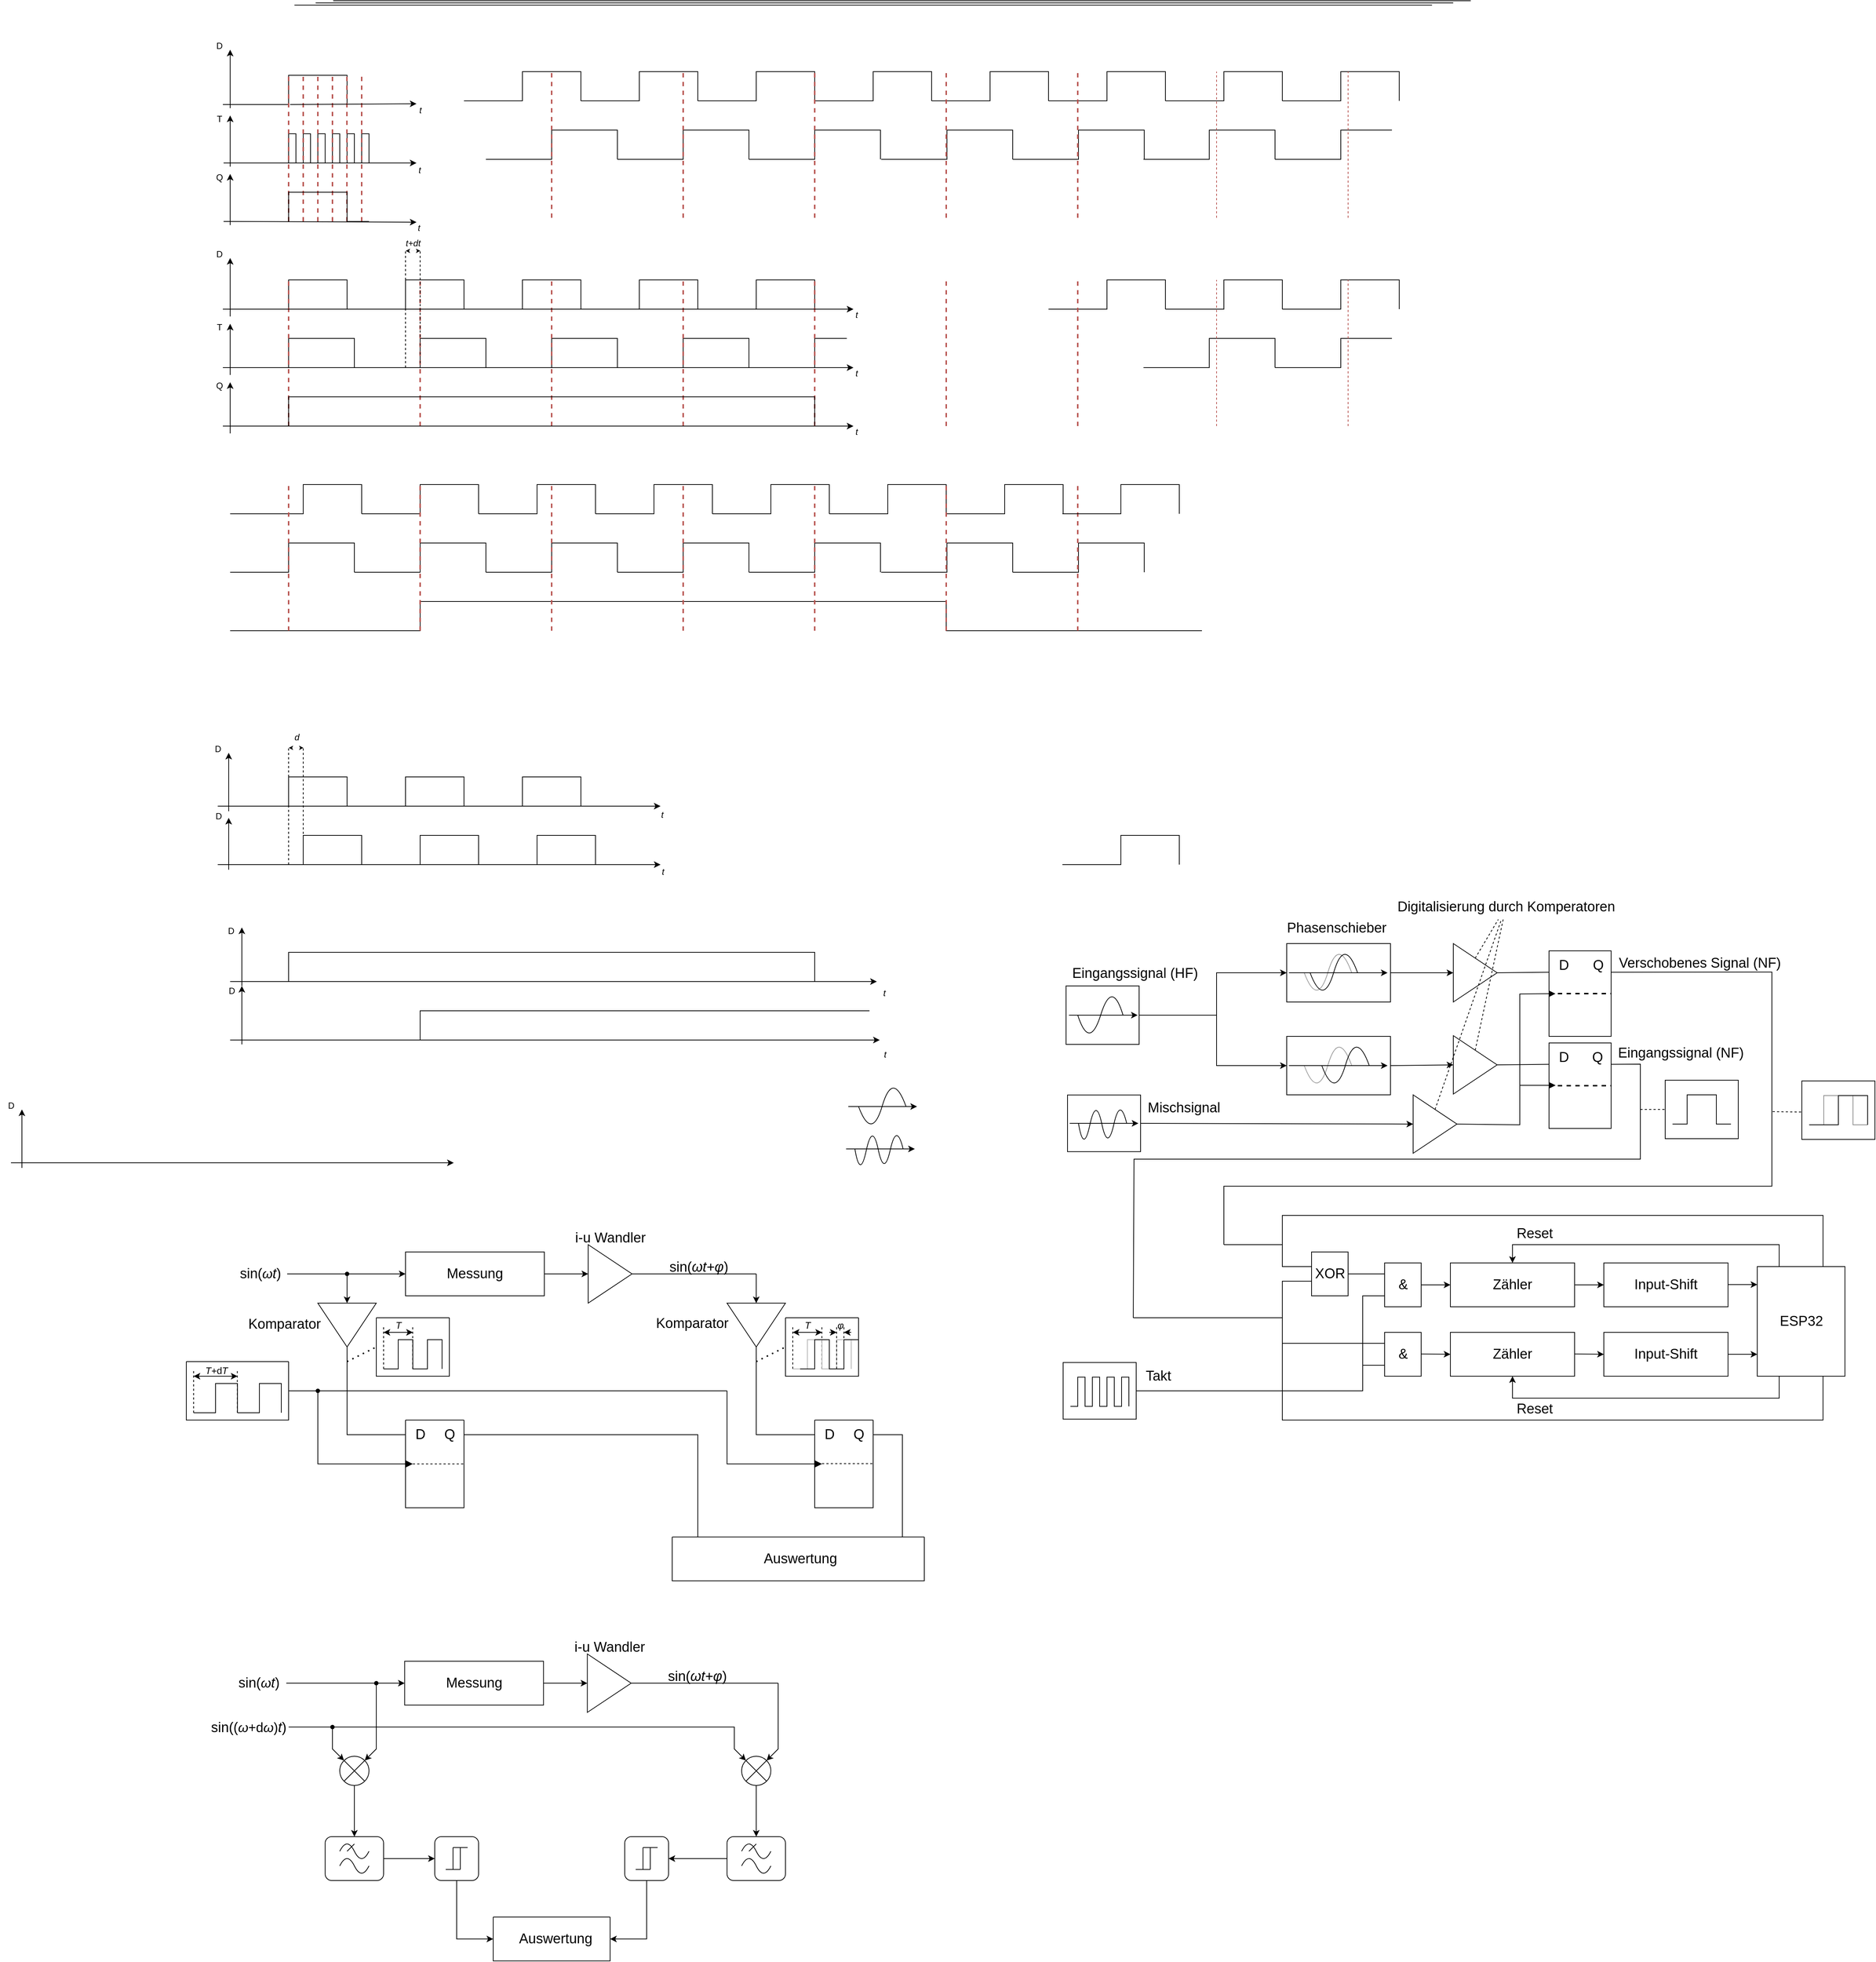 <mxfile version="21.6.6" type="github">
  <diagram id="WDzS4ZiVjdlWBc4Naw3w" name="Seite-1">
    <mxGraphModel dx="1909" dy="1172" grid="0" gridSize="10" guides="0" tooltips="1" connect="1" arrows="1" fold="1" page="0" pageScale="1" pageWidth="827" pageHeight="1169" math="0" shadow="0">
      <root>
        <mxCell id="0" />
        <mxCell id="1" parent="0" />
        <mxCell id="BHlSdSSyOsBv7OowoUJ_-18" value="" style="rounded=0;whiteSpace=wrap;html=1;" parent="1" vertex="1">
          <mxGeometry x="2311" y="1256" width="100" height="80" as="geometry" />
        </mxCell>
        <mxCell id="BHlSdSSyOsBv7OowoUJ_-21" value="" style="endArrow=none;html=1;rounded=0;strokeColor=#8C8C8C;" parent="1" edge="1">
          <mxGeometry width="50" height="50" relative="1" as="geometry">
            <mxPoint x="2321" y="1316" as="sourcePoint" />
            <mxPoint x="2401" y="1316" as="targetPoint" />
            <Array as="points">
              <mxPoint x="2341" y="1316" />
              <mxPoint x="2341" y="1276" />
              <mxPoint x="2381" y="1276" />
              <mxPoint x="2381" y="1316" />
            </Array>
          </mxGeometry>
        </mxCell>
        <mxCell id="kdA-taJ_aWkf9tYC6nDx-21" value="" style="endArrow=none;html=1;rounded=0;" parent="1" edge="1">
          <mxGeometry width="50" height="50" relative="1" as="geometry">
            <mxPoint x="150" y="200" as="sourcePoint" />
            <mxPoint x="320" y="200" as="targetPoint" />
            <Array as="points">
              <mxPoint x="240" y="200" />
              <mxPoint x="240" y="160" />
              <mxPoint x="320" y="160" />
            </Array>
          </mxGeometry>
        </mxCell>
        <mxCell id="kdA-taJ_aWkf9tYC6nDx-22" value="" style="endArrow=none;html=1;rounded=0;" parent="1" edge="1">
          <mxGeometry width="50" height="50" relative="1" as="geometry">
            <mxPoint x="320" y="200" as="sourcePoint" />
            <mxPoint x="480" y="200" as="targetPoint" />
            <Array as="points">
              <mxPoint x="400" y="200" />
              <mxPoint x="400" y="160" />
              <mxPoint x="480" y="160" />
            </Array>
          </mxGeometry>
        </mxCell>
        <mxCell id="kdA-taJ_aWkf9tYC6nDx-23" value="" style="endArrow=none;html=1;rounded=0;" parent="1" edge="1">
          <mxGeometry width="50" height="50" relative="1" as="geometry">
            <mxPoint x="480" y="200" as="sourcePoint" />
            <mxPoint x="640" y="200" as="targetPoint" />
            <Array as="points">
              <mxPoint x="560" y="200" />
              <mxPoint x="560" y="160" />
              <mxPoint x="640" y="160" />
            </Array>
          </mxGeometry>
        </mxCell>
        <mxCell id="kdA-taJ_aWkf9tYC6nDx-24" value="" style="endArrow=none;html=1;rounded=0;" parent="1" edge="1">
          <mxGeometry width="50" height="50" relative="1" as="geometry">
            <mxPoint x="640" y="200" as="sourcePoint" />
            <mxPoint x="800" y="200" as="targetPoint" />
            <Array as="points">
              <mxPoint x="720" y="200" />
              <mxPoint x="720" y="160" />
              <mxPoint x="800" y="160" />
            </Array>
          </mxGeometry>
        </mxCell>
        <mxCell id="kdA-taJ_aWkf9tYC6nDx-25" value="" style="endArrow=none;html=1;rounded=0;" parent="1" edge="1">
          <mxGeometry width="50" height="50" relative="1" as="geometry">
            <mxPoint x="800" y="200" as="sourcePoint" />
            <mxPoint x="960" y="200" as="targetPoint" />
            <Array as="points">
              <mxPoint x="880" y="200" />
              <mxPoint x="880" y="160" />
              <mxPoint x="960" y="160" />
            </Array>
          </mxGeometry>
        </mxCell>
        <mxCell id="kdA-taJ_aWkf9tYC6nDx-31" value="" style="endArrow=none;html=1;rounded=0;" parent="1" edge="1">
          <mxGeometry width="50" height="50" relative="1" as="geometry">
            <mxPoint x="150" y="280" as="sourcePoint" />
            <mxPoint x="330" y="280" as="targetPoint" />
            <Array as="points">
              <mxPoint x="240" y="280" />
              <mxPoint x="240" y="240" />
              <mxPoint x="330" y="240" />
            </Array>
          </mxGeometry>
        </mxCell>
        <mxCell id="kdA-taJ_aWkf9tYC6nDx-32" value="" style="endArrow=none;html=1;rounded=0;" parent="1" edge="1">
          <mxGeometry width="50" height="50" relative="1" as="geometry">
            <mxPoint x="330" y="280" as="sourcePoint" />
            <mxPoint x="510" y="280" as="targetPoint" />
            <Array as="points">
              <mxPoint x="420" y="280" />
              <mxPoint x="420" y="240" />
              <mxPoint x="510" y="240" />
            </Array>
          </mxGeometry>
        </mxCell>
        <mxCell id="kdA-taJ_aWkf9tYC6nDx-33" value="" style="endArrow=none;html=1;rounded=0;" parent="1" edge="1">
          <mxGeometry width="50" height="50" relative="1" as="geometry">
            <mxPoint x="510" y="280" as="sourcePoint" />
            <mxPoint x="690" y="280" as="targetPoint" />
            <Array as="points">
              <mxPoint x="600" y="280" />
              <mxPoint x="600" y="240" />
              <mxPoint x="690" y="240" />
            </Array>
          </mxGeometry>
        </mxCell>
        <mxCell id="kdA-taJ_aWkf9tYC6nDx-34" value="" style="endArrow=none;html=1;rounded=0;" parent="1" edge="1">
          <mxGeometry width="50" height="50" relative="1" as="geometry">
            <mxPoint x="690" y="280" as="sourcePoint" />
            <mxPoint x="870" y="280" as="targetPoint" />
            <Array as="points">
              <mxPoint x="780" y="280" />
              <mxPoint x="780" y="240" />
              <mxPoint x="870" y="240" />
            </Array>
          </mxGeometry>
        </mxCell>
        <mxCell id="kdA-taJ_aWkf9tYC6nDx-35" value="" style="endArrow=none;html=1;rounded=0;" parent="1" edge="1">
          <mxGeometry width="50" height="50" relative="1" as="geometry">
            <mxPoint x="870" y="280" as="sourcePoint" />
            <mxPoint x="1004" y="240" as="targetPoint" />
            <Array as="points">
              <mxPoint x="960" y="280" />
              <mxPoint x="960" y="240" />
              <mxPoint x="992" y="240" />
            </Array>
          </mxGeometry>
        </mxCell>
        <mxCell id="kdA-taJ_aWkf9tYC6nDx-38" value="" style="endArrow=none;html=1;rounded=0;" parent="1" edge="1">
          <mxGeometry width="50" height="50" relative="1" as="geometry">
            <mxPoint x="1280" y="200" as="sourcePoint" />
            <mxPoint x="1440" y="200" as="targetPoint" />
            <Array as="points">
              <mxPoint x="1360" y="200" />
              <mxPoint x="1360" y="160" />
              <mxPoint x="1440" y="160" />
            </Array>
          </mxGeometry>
        </mxCell>
        <mxCell id="kdA-taJ_aWkf9tYC6nDx-39" value="" style="endArrow=none;html=1;rounded=0;" parent="1" edge="1">
          <mxGeometry width="50" height="50" relative="1" as="geometry">
            <mxPoint x="1440" y="200" as="sourcePoint" />
            <mxPoint x="1600" y="200" as="targetPoint" />
            <Array as="points">
              <mxPoint x="1520" y="200" />
              <mxPoint x="1520" y="160" />
              <mxPoint x="1600" y="160" />
            </Array>
          </mxGeometry>
        </mxCell>
        <mxCell id="kdA-taJ_aWkf9tYC6nDx-46" value="" style="endArrow=none;html=1;rounded=0;" parent="1" edge="1">
          <mxGeometry width="50" height="50" relative="1" as="geometry">
            <mxPoint x="1410" y="280" as="sourcePoint" />
            <mxPoint x="1590" y="280" as="targetPoint" />
            <Array as="points">
              <mxPoint x="1500" y="280" />
              <mxPoint x="1500" y="240" />
              <mxPoint x="1590" y="240" />
            </Array>
          </mxGeometry>
        </mxCell>
        <mxCell id="kdA-taJ_aWkf9tYC6nDx-48" value="" style="endArrow=none;dashed=1;html=1;rounded=0;fillColor=#f8cecc;strokeColor=#b85450;strokeWidth=2;" parent="1" edge="1">
          <mxGeometry width="50" height="50" relative="1" as="geometry">
            <mxPoint x="240" y="360" as="sourcePoint" />
            <mxPoint x="240" y="160" as="targetPoint" />
          </mxGeometry>
        </mxCell>
        <mxCell id="kdA-taJ_aWkf9tYC6nDx-49" value="" style="endArrow=none;html=1;rounded=0;" parent="1" edge="1">
          <mxGeometry width="50" height="50" relative="1" as="geometry">
            <mxPoint x="1600" y="200" as="sourcePoint" />
            <mxPoint x="1760" y="200" as="targetPoint" />
            <Array as="points">
              <mxPoint x="1680" y="200" />
              <mxPoint x="1680" y="160" />
              <mxPoint x="1760" y="160" />
            </Array>
          </mxGeometry>
        </mxCell>
        <mxCell id="kdA-taJ_aWkf9tYC6nDx-50" value="" style="endArrow=none;html=1;rounded=0;" parent="1" edge="1">
          <mxGeometry width="50" height="50" relative="1" as="geometry">
            <mxPoint x="1590" y="280" as="sourcePoint" />
            <mxPoint x="1750" y="240" as="targetPoint" />
            <Array as="points">
              <mxPoint x="1680" y="280" />
              <mxPoint x="1680" y="240" />
              <mxPoint x="1720" y="240" />
            </Array>
          </mxGeometry>
        </mxCell>
        <mxCell id="kdA-taJ_aWkf9tYC6nDx-51" value="" style="endArrow=none;dashed=1;html=1;rounded=0;fillColor=#f8cecc;strokeColor=#b85450;strokeWidth=2;" parent="1" edge="1">
          <mxGeometry width="50" height="50" relative="1" as="geometry">
            <mxPoint x="420" y="360" as="sourcePoint" />
            <mxPoint x="420" y="160" as="targetPoint" />
          </mxGeometry>
        </mxCell>
        <mxCell id="kdA-taJ_aWkf9tYC6nDx-52" value="" style="endArrow=none;dashed=1;html=1;rounded=0;fillColor=#f8cecc;strokeColor=#b85450;strokeWidth=2;" parent="1" edge="1">
          <mxGeometry width="50" height="50" relative="1" as="geometry">
            <mxPoint x="600" y="360" as="sourcePoint" />
            <mxPoint x="600" y="160" as="targetPoint" />
          </mxGeometry>
        </mxCell>
        <mxCell id="kdA-taJ_aWkf9tYC6nDx-53" value="" style="endArrow=none;dashed=1;html=1;rounded=0;fillColor=#f8cecc;strokeColor=#b85450;strokeWidth=2;" parent="1" edge="1">
          <mxGeometry width="50" height="50" relative="1" as="geometry">
            <mxPoint x="780" y="360" as="sourcePoint" />
            <mxPoint x="780" y="160" as="targetPoint" />
          </mxGeometry>
        </mxCell>
        <mxCell id="kdA-taJ_aWkf9tYC6nDx-54" value="" style="endArrow=none;dashed=1;html=1;rounded=0;fillColor=#f8cecc;strokeColor=#b85450;strokeWidth=2;" parent="1" edge="1">
          <mxGeometry width="50" height="50" relative="1" as="geometry">
            <mxPoint x="960" y="360" as="sourcePoint" />
            <mxPoint x="960" y="160" as="targetPoint" />
          </mxGeometry>
        </mxCell>
        <mxCell id="gFEzy7Q-jeZhdHL1lZaV-1" value="" style="endArrow=classic;startArrow=classic;html=1;rounded=0;strokeWidth=0;fontStyle=1" parent="1" edge="1">
          <mxGeometry width="50" height="50" relative="1" as="geometry">
            <mxPoint x="400" y="120" as="sourcePoint" />
            <mxPoint x="420" y="120" as="targetPoint" />
            <Array as="points">
              <mxPoint x="404" y="120" />
            </Array>
          </mxGeometry>
        </mxCell>
        <mxCell id="gFEzy7Q-jeZhdHL1lZaV-6" value="" style="endArrow=none;dashed=1;html=1;rounded=0;strokeWidth=1;" parent="1" edge="1">
          <mxGeometry width="50" height="50" relative="1" as="geometry">
            <mxPoint x="400" y="280" as="sourcePoint" />
            <mxPoint x="400" y="120" as="targetPoint" />
          </mxGeometry>
        </mxCell>
        <mxCell id="gFEzy7Q-jeZhdHL1lZaV-7" value="" style="endArrow=none;dashed=1;html=1;rounded=0;strokeWidth=1;" parent="1" edge="1">
          <mxGeometry width="50" height="50" relative="1" as="geometry">
            <mxPoint x="420" y="280" as="sourcePoint" />
            <mxPoint x="420" y="120" as="targetPoint" />
          </mxGeometry>
        </mxCell>
        <mxCell id="gFEzy7Q-jeZhdHL1lZaV-8" value="" style="endArrow=none;html=1;rounded=0;" parent="1" edge="1">
          <mxGeometry width="50" height="50" relative="1" as="geometry">
            <mxPoint x="160" y="480" as="sourcePoint" />
            <mxPoint x="340" y="480" as="targetPoint" />
            <Array as="points">
              <mxPoint x="260" y="480" />
              <mxPoint x="260" y="440" />
              <mxPoint x="340" y="440" />
            </Array>
          </mxGeometry>
        </mxCell>
        <mxCell id="gFEzy7Q-jeZhdHL1lZaV-9" value="" style="endArrow=none;dashed=1;html=1;rounded=0;fillColor=#f8cecc;strokeColor=#b85450;strokeWidth=2;" parent="1" edge="1">
          <mxGeometry width="50" height="50" relative="1" as="geometry">
            <mxPoint x="1140" y="360" as="sourcePoint" />
            <mxPoint x="1140" y="160" as="targetPoint" />
          </mxGeometry>
        </mxCell>
        <mxCell id="gFEzy7Q-jeZhdHL1lZaV-10" value="" style="endArrow=none;dashed=1;html=1;rounded=0;fillColor=#f8cecc;strokeColor=#b85450;strokeWidth=2;" parent="1" edge="1">
          <mxGeometry width="50" height="50" relative="1" as="geometry">
            <mxPoint x="1320" y="360" as="sourcePoint" />
            <mxPoint x="1320" y="160" as="targetPoint" />
          </mxGeometry>
        </mxCell>
        <mxCell id="gFEzy7Q-jeZhdHL1lZaV-11" value="" style="endArrow=none;dashed=1;html=1;rounded=0;fillColor=#f8cecc;strokeColor=#b85450;" parent="1" edge="1">
          <mxGeometry width="50" height="50" relative="1" as="geometry">
            <mxPoint x="1510" y="360" as="sourcePoint" />
            <mxPoint x="1510" y="160" as="targetPoint" />
          </mxGeometry>
        </mxCell>
        <mxCell id="gFEzy7Q-jeZhdHL1lZaV-12" value="" style="endArrow=none;dashed=1;html=1;rounded=0;fillColor=#f8cecc;strokeColor=#b85450;" parent="1" edge="1">
          <mxGeometry width="50" height="50" relative="1" as="geometry">
            <mxPoint x="1690" y="360" as="sourcePoint" />
            <mxPoint x="1690" y="160" as="targetPoint" />
          </mxGeometry>
        </mxCell>
        <mxCell id="gFEzy7Q-jeZhdHL1lZaV-13" value="" style="endArrow=none;html=1;rounded=0;" parent="1" edge="1">
          <mxGeometry width="50" height="50" relative="1" as="geometry">
            <mxPoint x="340" y="480" as="sourcePoint" />
            <mxPoint x="500" y="480" as="targetPoint" />
            <Array as="points">
              <mxPoint x="420" y="480" />
              <mxPoint x="420" y="440" />
              <mxPoint x="500" y="440" />
            </Array>
          </mxGeometry>
        </mxCell>
        <mxCell id="gFEzy7Q-jeZhdHL1lZaV-14" value="" style="endArrow=none;html=1;rounded=0;" parent="1" edge="1">
          <mxGeometry width="50" height="50" relative="1" as="geometry">
            <mxPoint x="500" y="480" as="sourcePoint" />
            <mxPoint x="660" y="480" as="targetPoint" />
            <Array as="points">
              <mxPoint x="580" y="480" />
              <mxPoint x="580" y="440" />
              <mxPoint x="660" y="440" />
            </Array>
          </mxGeometry>
        </mxCell>
        <mxCell id="gFEzy7Q-jeZhdHL1lZaV-15" value="" style="endArrow=none;html=1;rounded=0;" parent="1" edge="1">
          <mxGeometry width="50" height="50" relative="1" as="geometry">
            <mxPoint x="660" y="480" as="sourcePoint" />
            <mxPoint x="820" y="480" as="targetPoint" />
            <Array as="points">
              <mxPoint x="740" y="480" />
              <mxPoint x="740" y="440" />
              <mxPoint x="820" y="440" />
            </Array>
          </mxGeometry>
        </mxCell>
        <mxCell id="gFEzy7Q-jeZhdHL1lZaV-16" value="" style="endArrow=none;html=1;rounded=0;" parent="1" edge="1">
          <mxGeometry width="50" height="50" relative="1" as="geometry">
            <mxPoint x="820" y="480" as="sourcePoint" />
            <mxPoint x="980" y="480" as="targetPoint" />
            <Array as="points">
              <mxPoint x="900" y="480" />
              <mxPoint x="900" y="440" />
              <mxPoint x="980" y="440" />
            </Array>
          </mxGeometry>
        </mxCell>
        <mxCell id="gFEzy7Q-jeZhdHL1lZaV-17" value="" style="endArrow=none;html=1;rounded=0;" parent="1" edge="1">
          <mxGeometry width="50" height="50" relative="1" as="geometry">
            <mxPoint x="980" y="480" as="sourcePoint" />
            <mxPoint x="1140" y="480" as="targetPoint" />
            <Array as="points">
              <mxPoint x="1060" y="480" />
              <mxPoint x="1060" y="440" />
              <mxPoint x="1140" y="440" />
            </Array>
          </mxGeometry>
        </mxCell>
        <mxCell id="gFEzy7Q-jeZhdHL1lZaV-18" value="" style="endArrow=none;html=1;rounded=0;" parent="1" edge="1">
          <mxGeometry width="50" height="50" relative="1" as="geometry">
            <mxPoint x="160" y="560" as="sourcePoint" />
            <mxPoint x="330" y="560" as="targetPoint" />
            <Array as="points">
              <mxPoint x="240" y="560" />
              <mxPoint x="240" y="520" />
              <mxPoint x="330" y="520" />
            </Array>
          </mxGeometry>
        </mxCell>
        <mxCell id="gFEzy7Q-jeZhdHL1lZaV-19" value="" style="endArrow=none;html=1;rounded=0;" parent="1" edge="1">
          <mxGeometry width="50" height="50" relative="1" as="geometry">
            <mxPoint x="330" y="560" as="sourcePoint" />
            <mxPoint x="510" y="560" as="targetPoint" />
            <Array as="points">
              <mxPoint x="420" y="560" />
              <mxPoint x="420" y="520" />
              <mxPoint x="510" y="520" />
            </Array>
          </mxGeometry>
        </mxCell>
        <mxCell id="gFEzy7Q-jeZhdHL1lZaV-20" value="" style="endArrow=none;html=1;rounded=0;" parent="1" edge="1">
          <mxGeometry width="50" height="50" relative="1" as="geometry">
            <mxPoint x="510" y="560" as="sourcePoint" />
            <mxPoint x="690" y="560" as="targetPoint" />
            <Array as="points">
              <mxPoint x="600" y="560" />
              <mxPoint x="600" y="520" />
              <mxPoint x="690" y="520" />
            </Array>
          </mxGeometry>
        </mxCell>
        <mxCell id="gFEzy7Q-jeZhdHL1lZaV-21" value="" style="endArrow=none;html=1;rounded=0;" parent="1" edge="1">
          <mxGeometry width="50" height="50" relative="1" as="geometry">
            <mxPoint x="690" y="560" as="sourcePoint" />
            <mxPoint x="870" y="560" as="targetPoint" />
            <Array as="points">
              <mxPoint x="780" y="560" />
              <mxPoint x="780" y="520" />
              <mxPoint x="870" y="520" />
            </Array>
          </mxGeometry>
        </mxCell>
        <mxCell id="gFEzy7Q-jeZhdHL1lZaV-22" value="" style="endArrow=none;html=1;rounded=0;" parent="1" edge="1">
          <mxGeometry width="50" height="50" relative="1" as="geometry">
            <mxPoint x="870" y="560" as="sourcePoint" />
            <mxPoint x="1050" y="560" as="targetPoint" />
            <Array as="points">
              <mxPoint x="960" y="560" />
              <mxPoint x="960" y="520" />
              <mxPoint x="1050" y="520" />
            </Array>
          </mxGeometry>
        </mxCell>
        <mxCell id="gFEzy7Q-jeZhdHL1lZaV-23" value="" style="endArrow=none;html=1;rounded=0;" parent="1" edge="1">
          <mxGeometry width="50" height="50" relative="1" as="geometry">
            <mxPoint x="1051" y="560" as="sourcePoint" />
            <mxPoint x="1231" y="560" as="targetPoint" />
            <Array as="points">
              <mxPoint x="1141" y="560" />
              <mxPoint x="1141" y="520" />
              <mxPoint x="1231" y="520" />
            </Array>
          </mxGeometry>
        </mxCell>
        <mxCell id="gFEzy7Q-jeZhdHL1lZaV-24" value="" style="endArrow=none;html=1;rounded=0;" parent="1" edge="1">
          <mxGeometry width="50" height="50" relative="1" as="geometry">
            <mxPoint x="1140" y="480" as="sourcePoint" />
            <mxPoint x="1300" y="480" as="targetPoint" />
            <Array as="points">
              <mxPoint x="1220" y="480" />
              <mxPoint x="1220" y="440" />
              <mxPoint x="1300" y="440" />
            </Array>
          </mxGeometry>
        </mxCell>
        <mxCell id="gFEzy7Q-jeZhdHL1lZaV-25" value="" style="endArrow=none;html=1;rounded=0;" parent="1" edge="1">
          <mxGeometry width="50" height="50" relative="1" as="geometry">
            <mxPoint x="1231" y="560" as="sourcePoint" />
            <mxPoint x="1411" y="560" as="targetPoint" />
            <Array as="points">
              <mxPoint x="1321" y="560" />
              <mxPoint x="1321" y="520" />
              <mxPoint x="1411" y="520" />
            </Array>
          </mxGeometry>
        </mxCell>
        <mxCell id="gFEzy7Q-jeZhdHL1lZaV-26" value="" style="endArrow=none;html=1;rounded=0;strokeWidth=1;" parent="1" edge="1">
          <mxGeometry width="50" height="50" relative="1" as="geometry">
            <mxPoint x="160" y="640" as="sourcePoint" />
            <mxPoint x="1490" y="640" as="targetPoint" />
            <Array as="points">
              <mxPoint x="240" y="640" />
              <mxPoint x="420" y="640" />
              <mxPoint x="420" y="600" />
              <mxPoint x="1140" y="600" />
              <mxPoint x="1140" y="640" />
            </Array>
          </mxGeometry>
        </mxCell>
        <mxCell id="gFEzy7Q-jeZhdHL1lZaV-27" value="" style="endArrow=none;dashed=1;html=1;rounded=0;fillColor=#f8cecc;strokeColor=#b85450;strokeWidth=2;" parent="1" edge="1">
          <mxGeometry width="50" height="50" relative="1" as="geometry">
            <mxPoint x="240" y="640" as="sourcePoint" />
            <mxPoint x="240" y="440" as="targetPoint" />
          </mxGeometry>
        </mxCell>
        <mxCell id="gFEzy7Q-jeZhdHL1lZaV-28" value="" style="endArrow=none;dashed=1;html=1;rounded=0;fillColor=#f8cecc;strokeColor=#b85450;strokeWidth=2;" parent="1" edge="1">
          <mxGeometry width="50" height="50" relative="1" as="geometry">
            <mxPoint x="420" y="640" as="sourcePoint" />
            <mxPoint x="420" y="440" as="targetPoint" />
          </mxGeometry>
        </mxCell>
        <mxCell id="gFEzy7Q-jeZhdHL1lZaV-29" value="" style="endArrow=none;dashed=1;html=1;rounded=0;fillColor=#f8cecc;strokeColor=#b85450;strokeWidth=2;" parent="1" edge="1">
          <mxGeometry width="50" height="50" relative="1" as="geometry">
            <mxPoint x="600" y="640" as="sourcePoint" />
            <mxPoint x="600" y="440" as="targetPoint" />
          </mxGeometry>
        </mxCell>
        <mxCell id="gFEzy7Q-jeZhdHL1lZaV-30" value="" style="endArrow=none;dashed=1;html=1;rounded=0;fillColor=#f8cecc;strokeColor=#b85450;strokeWidth=2;" parent="1" edge="1">
          <mxGeometry width="50" height="50" relative="1" as="geometry">
            <mxPoint x="780" y="640" as="sourcePoint" />
            <mxPoint x="780" y="440" as="targetPoint" />
          </mxGeometry>
        </mxCell>
        <mxCell id="gFEzy7Q-jeZhdHL1lZaV-31" value="" style="endArrow=none;dashed=1;html=1;rounded=0;fillColor=#f8cecc;strokeColor=#b85450;strokeWidth=2;" parent="1" edge="1">
          <mxGeometry width="50" height="50" relative="1" as="geometry">
            <mxPoint x="960" y="640" as="sourcePoint" />
            <mxPoint x="960" y="440" as="targetPoint" />
          </mxGeometry>
        </mxCell>
        <mxCell id="gFEzy7Q-jeZhdHL1lZaV-32" value="" style="endArrow=none;dashed=1;html=1;rounded=0;fillColor=#f8cecc;strokeColor=#b85450;strokeWidth=2;" parent="1" edge="1">
          <mxGeometry width="50" height="50" relative="1" as="geometry">
            <mxPoint x="1140" y="640" as="sourcePoint" />
            <mxPoint x="1140" y="440" as="targetPoint" />
          </mxGeometry>
        </mxCell>
        <mxCell id="gFEzy7Q-jeZhdHL1lZaV-33" value="" style="endArrow=none;dashed=1;html=1;rounded=0;fillColor=#f8cecc;strokeColor=#b85450;strokeWidth=2;" parent="1" edge="1">
          <mxGeometry width="50" height="50" relative="1" as="geometry">
            <mxPoint x="1320" y="640" as="sourcePoint" />
            <mxPoint x="1320" y="440" as="targetPoint" />
          </mxGeometry>
        </mxCell>
        <mxCell id="gFEzy7Q-jeZhdHL1lZaV-34" value="" style="endArrow=none;html=1;rounded=0;" parent="1" edge="1">
          <mxGeometry width="50" height="50" relative="1" as="geometry">
            <mxPoint x="1299" y="480" as="sourcePoint" />
            <mxPoint x="1459" y="480" as="targetPoint" />
            <Array as="points">
              <mxPoint x="1379" y="480" />
              <mxPoint x="1379" y="440" />
              <mxPoint x="1459" y="440" />
            </Array>
          </mxGeometry>
        </mxCell>
        <mxCell id="gFEzy7Q-jeZhdHL1lZaV-36" value="" style="endArrow=none;html=1;rounded=0;" parent="1" edge="1">
          <mxGeometry width="50" height="50" relative="1" as="geometry">
            <mxPoint x="160" y="880" as="sourcePoint" />
            <mxPoint x="320" y="880" as="targetPoint" />
            <Array as="points">
              <mxPoint x="240" y="880" />
              <mxPoint x="240" y="840" />
              <mxPoint x="320" y="840" />
            </Array>
          </mxGeometry>
        </mxCell>
        <mxCell id="gFEzy7Q-jeZhdHL1lZaV-37" value="" style="endArrow=none;html=1;rounded=0;" parent="1" edge="1">
          <mxGeometry width="50" height="50" relative="1" as="geometry">
            <mxPoint x="320" y="880" as="sourcePoint" />
            <mxPoint x="480" y="880" as="targetPoint" />
            <Array as="points">
              <mxPoint x="400" y="880" />
              <mxPoint x="400" y="840" />
              <mxPoint x="480" y="840" />
            </Array>
          </mxGeometry>
        </mxCell>
        <mxCell id="gFEzy7Q-jeZhdHL1lZaV-38" value="" style="endArrow=none;html=1;rounded=0;" parent="1" edge="1">
          <mxGeometry width="50" height="50" relative="1" as="geometry">
            <mxPoint x="480" y="880" as="sourcePoint" />
            <mxPoint x="640" y="880" as="targetPoint" />
            <Array as="points">
              <mxPoint x="560" y="880" />
              <mxPoint x="560" y="840" />
              <mxPoint x="640" y="840" />
            </Array>
          </mxGeometry>
        </mxCell>
        <mxCell id="gFEzy7Q-jeZhdHL1lZaV-49" value="" style="endArrow=none;html=1;rounded=0;" parent="1" edge="1">
          <mxGeometry width="50" height="50" relative="1" as="geometry">
            <mxPoint x="160" y="960" as="sourcePoint" />
            <mxPoint x="340" y="960" as="targetPoint" />
            <Array as="points">
              <mxPoint x="260" y="960" />
              <mxPoint x="260" y="920" />
              <mxPoint x="340" y="920" />
            </Array>
          </mxGeometry>
        </mxCell>
        <mxCell id="gFEzy7Q-jeZhdHL1lZaV-50" value="" style="endArrow=none;html=1;rounded=0;" parent="1" edge="1">
          <mxGeometry width="50" height="50" relative="1" as="geometry">
            <mxPoint x="340" y="960" as="sourcePoint" />
            <mxPoint x="500" y="960" as="targetPoint" />
            <Array as="points">
              <mxPoint x="420" y="960" />
              <mxPoint x="420" y="920" />
              <mxPoint x="500" y="920" />
            </Array>
          </mxGeometry>
        </mxCell>
        <mxCell id="gFEzy7Q-jeZhdHL1lZaV-51" value="" style="endArrow=none;html=1;rounded=0;" parent="1" edge="1">
          <mxGeometry width="50" height="50" relative="1" as="geometry">
            <mxPoint x="500" y="960" as="sourcePoint" />
            <mxPoint x="660" y="960" as="targetPoint" />
            <Array as="points">
              <mxPoint x="580" y="960" />
              <mxPoint x="580" y="920" />
              <mxPoint x="660" y="920" />
            </Array>
          </mxGeometry>
        </mxCell>
        <mxCell id="gFEzy7Q-jeZhdHL1lZaV-56" value="" style="endArrow=none;html=1;rounded=0;" parent="1" edge="1">
          <mxGeometry width="50" height="50" relative="1" as="geometry">
            <mxPoint x="1299" y="960" as="sourcePoint" />
            <mxPoint x="1459" y="960" as="targetPoint" />
            <Array as="points">
              <mxPoint x="1379" y="960" />
              <mxPoint x="1379" y="920" />
              <mxPoint x="1459" y="920" />
            </Array>
          </mxGeometry>
        </mxCell>
        <mxCell id="gFEzy7Q-jeZhdHL1lZaV-57" value="" style="endArrow=none;dashed=1;html=1;rounded=0;strokeWidth=1;" parent="1" edge="1">
          <mxGeometry width="50" height="50" relative="1" as="geometry">
            <mxPoint x="240" y="960" as="sourcePoint" />
            <mxPoint x="240" y="800" as="targetPoint" />
          </mxGeometry>
        </mxCell>
        <mxCell id="gFEzy7Q-jeZhdHL1lZaV-66" value="" style="endArrow=none;dashed=1;html=1;rounded=0;strokeWidth=1;" parent="1" edge="1">
          <mxGeometry width="50" height="50" relative="1" as="geometry">
            <mxPoint x="260" y="960" as="sourcePoint" />
            <mxPoint x="260" y="800" as="targetPoint" />
          </mxGeometry>
        </mxCell>
        <mxCell id="gFEzy7Q-jeZhdHL1lZaV-69" value="" style="endArrow=classic;startArrow=classic;html=1;rounded=0;strokeWidth=0;" parent="1" edge="1">
          <mxGeometry width="50" height="50" relative="1" as="geometry">
            <mxPoint x="240" y="800" as="sourcePoint" />
            <mxPoint x="260" y="800" as="targetPoint" />
            <Array as="points">
              <mxPoint x="250" y="800" />
            </Array>
          </mxGeometry>
        </mxCell>
        <mxCell id="gFEzy7Q-jeZhdHL1lZaV-70" value="" style="endArrow=none;html=1;rounded=0;" parent="1" edge="1">
          <mxGeometry width="50" height="50" relative="1" as="geometry">
            <mxPoint x="160" y="1120" as="sourcePoint" />
            <mxPoint x="1034" y="1120" as="targetPoint" />
            <Array as="points">
              <mxPoint x="240" y="1120" />
              <mxPoint x="240" y="1080" />
              <mxPoint x="960" y="1080" />
              <mxPoint x="960" y="1120" />
            </Array>
          </mxGeometry>
        </mxCell>
        <mxCell id="gFEzy7Q-jeZhdHL1lZaV-71" value="" style="endArrow=none;html=1;rounded=0;strokeWidth=1;" parent="1" edge="1">
          <mxGeometry width="50" height="50" relative="1" as="geometry">
            <mxPoint x="160" y="1200" as="sourcePoint" />
            <mxPoint x="1035" y="1160" as="targetPoint" />
            <Array as="points">
              <mxPoint x="240" y="1200" />
              <mxPoint x="420" y="1200" />
              <mxPoint x="420" y="1160" />
              <mxPoint x="704" y="1160" />
              <mxPoint x="802" y="1160" />
              <mxPoint x="892" y="1160" />
            </Array>
          </mxGeometry>
        </mxCell>
        <mxCell id="34TBfXtCDEXkfYJ-5ulG-4" value="" style="endArrow=classic;html=1;rounded=0;" parent="1" edge="1">
          <mxGeometry width="50" height="50" relative="1" as="geometry">
            <mxPoint x="160" y="210" as="sourcePoint" />
            <mxPoint x="160" y="130" as="targetPoint" />
          </mxGeometry>
        </mxCell>
        <mxCell id="34TBfXtCDEXkfYJ-5ulG-5" value="D" style="text;html=1;align=center;verticalAlign=middle;resizable=0;points=[];autosize=1;strokeColor=none;fillColor=none;" parent="1" vertex="1">
          <mxGeometry x="130" y="110" width="30" height="30" as="geometry" />
        </mxCell>
        <mxCell id="34TBfXtCDEXkfYJ-5ulG-6" value="T" style="text;html=1;align=center;verticalAlign=middle;resizable=0;points=[];autosize=1;strokeColor=none;fillColor=none;" parent="1" vertex="1">
          <mxGeometry x="130" y="210" width="30" height="30" as="geometry" />
        </mxCell>
        <mxCell id="34TBfXtCDEXkfYJ-5ulG-7" value="" style="endArrow=classic;html=1;rounded=0;" parent="1" edge="1">
          <mxGeometry width="50" height="50" relative="1" as="geometry">
            <mxPoint x="160" y="290" as="sourcePoint" />
            <mxPoint x="160" y="220" as="targetPoint" />
          </mxGeometry>
        </mxCell>
        <mxCell id="34TBfXtCDEXkfYJ-5ulG-8" value="" style="endArrow=classic;html=1;rounded=0;" parent="1" edge="1">
          <mxGeometry width="50" height="50" relative="1" as="geometry">
            <mxPoint x="160" y="370" as="sourcePoint" />
            <mxPoint x="160" y="300" as="targetPoint" />
          </mxGeometry>
        </mxCell>
        <mxCell id="34TBfXtCDEXkfYJ-5ulG-9" value="Q" style="text;html=1;align=center;verticalAlign=middle;resizable=0;points=[];autosize=1;strokeColor=none;fillColor=none;" parent="1" vertex="1">
          <mxGeometry x="130" y="290" width="30" height="30" as="geometry" />
        </mxCell>
        <mxCell id="34TBfXtCDEXkfYJ-5ulG-14" value="&lt;i&gt;t+dt&lt;/i&gt;" style="text;html=1;align=center;verticalAlign=middle;resizable=0;points=[];autosize=1;strokeColor=none;fillColor=none;" parent="1" vertex="1">
          <mxGeometry x="391" y="97" width="38" height="26" as="geometry" />
        </mxCell>
        <mxCell id="34TBfXtCDEXkfYJ-5ulG-16" value="&lt;font style=&quot;font-size: 19px;&quot;&gt;Messung&lt;/font&gt;" style="rounded=0;whiteSpace=wrap;html=1;" parent="1" vertex="1">
          <mxGeometry x="400" y="1490" width="190" height="60" as="geometry" />
        </mxCell>
        <mxCell id="34TBfXtCDEXkfYJ-5ulG-19" style="edgeStyle=orthogonalEdgeStyle;rounded=0;orthogonalLoop=1;jettySize=auto;html=1;entryX=0;entryY=0.5;entryDx=0;entryDy=0;fontSize=19;" parent="1" source="34TBfXtCDEXkfYJ-5ulG-17" target="34TBfXtCDEXkfYJ-5ulG-16" edge="1">
          <mxGeometry relative="1" as="geometry" />
        </mxCell>
        <mxCell id="34TBfXtCDEXkfYJ-5ulG-17" value="sin(&lt;i&gt;&lt;span style=&quot;background-color: rgb(255, 255, 255); font-family: Verdana, sans-serif; text-align: start;&quot;&gt;&lt;font style=&quot;font-size: 18px;&quot;&gt;ω&lt;/font&gt;&lt;/span&gt;t&lt;/i&gt;)" style="text;html=1;align=center;verticalAlign=middle;resizable=0;points=[];autosize=1;strokeColor=none;fillColor=none;fontSize=19;" parent="1" vertex="1">
          <mxGeometry x="163" y="1502" width="75" height="36" as="geometry" />
        </mxCell>
        <mxCell id="34TBfXtCDEXkfYJ-5ulG-20" value="" style="endArrow=classic;html=1;rounded=0;fontSize=19;exitX=1;exitY=0.5;exitDx=0;exitDy=0;" parent="1" source="34TBfXtCDEXkfYJ-5ulG-16" target="34TBfXtCDEXkfYJ-5ulG-21" edge="1">
          <mxGeometry width="50" height="50" relative="1" as="geometry">
            <mxPoint x="640" y="1510" as="sourcePoint" />
            <mxPoint x="680" y="1520" as="targetPoint" />
          </mxGeometry>
        </mxCell>
        <mxCell id="34TBfXtCDEXkfYJ-5ulG-21" value="" style="triangle;whiteSpace=wrap;html=1;fontSize=19;" parent="1" vertex="1">
          <mxGeometry x="650" y="1480" width="60" height="80" as="geometry" />
        </mxCell>
        <mxCell id="34TBfXtCDEXkfYJ-5ulG-22" value="i-u Wandler" style="text;html=1;align=center;verticalAlign=middle;resizable=0;points=[];autosize=1;strokeColor=none;fillColor=none;fontSize=19;" parent="1" vertex="1">
          <mxGeometry x="623" y="1453" width="114" height="35" as="geometry" />
        </mxCell>
        <mxCell id="34TBfXtCDEXkfYJ-5ulG-24" value="sin(&lt;i&gt;ωt+φ&lt;/i&gt;)" style="text;html=1;align=center;verticalAlign=middle;resizable=0;points=[];autosize=1;strokeColor=none;fillColor=none;fontSize=19;" parent="1" vertex="1">
          <mxGeometry x="751" y="1493" width="99" height="35" as="geometry" />
        </mxCell>
        <mxCell id="34TBfXtCDEXkfYJ-5ulG-25" value="" style="endArrow=classic;html=1;rounded=0;fontSize=19;entryX=0;entryY=0.5;entryDx=0;entryDy=0;" parent="1" target="34TBfXtCDEXkfYJ-5ulG-26" edge="1">
          <mxGeometry width="50" height="50" relative="1" as="geometry">
            <mxPoint x="320" y="1520" as="sourcePoint" />
            <mxPoint x="320" y="1590" as="targetPoint" />
          </mxGeometry>
        </mxCell>
        <mxCell id="34TBfXtCDEXkfYJ-5ulG-26" value="" style="triangle;whiteSpace=wrap;html=1;fontSize=19;direction=south;" parent="1" vertex="1">
          <mxGeometry x="280" y="1560" width="80" height="60" as="geometry" />
        </mxCell>
        <mxCell id="34TBfXtCDEXkfYJ-5ulG-27" value="" style="endArrow=none;html=1;rounded=0;fontSize=19;" parent="1" edge="1">
          <mxGeometry width="50" height="50" relative="1" as="geometry">
            <mxPoint x="710" y="1520" as="sourcePoint" />
            <mxPoint x="880" y="1520" as="targetPoint" />
          </mxGeometry>
        </mxCell>
        <mxCell id="34TBfXtCDEXkfYJ-5ulG-28" value="" style="endArrow=classic;html=1;rounded=0;fontSize=19;startArrow=none;" parent="1" source="34TBfXtCDEXkfYJ-5ulG-29" edge="1">
          <mxGeometry width="50" height="50" relative="1" as="geometry">
            <mxPoint x="880" y="1520" as="sourcePoint" />
            <mxPoint x="880" y="1600" as="targetPoint" />
          </mxGeometry>
        </mxCell>
        <mxCell id="34TBfXtCDEXkfYJ-5ulG-30" value="" style="swimlane;startSize=0;fontSize=19;" parent="1" vertex="1">
          <mxGeometry x="400" y="1720" width="80" height="120" as="geometry">
            <mxRectangle x="324" y="1710" width="50" height="40" as="alternateBounds" />
          </mxGeometry>
        </mxCell>
        <mxCell id="34TBfXtCDEXkfYJ-5ulG-36" value="D" style="text;html=1;align=center;verticalAlign=middle;resizable=0;points=[];autosize=1;strokeColor=none;fillColor=none;fontSize=19;" parent="34TBfXtCDEXkfYJ-5ulG-30" vertex="1">
          <mxGeometry width="40" height="40" as="geometry" />
        </mxCell>
        <mxCell id="34TBfXtCDEXkfYJ-5ulG-53" value="Q" style="text;html=1;align=center;verticalAlign=middle;resizable=0;points=[];autosize=1;strokeColor=none;fillColor=none;fontSize=19;" parent="34TBfXtCDEXkfYJ-5ulG-30" vertex="1">
          <mxGeometry x="40" width="40" height="40" as="geometry" />
        </mxCell>
        <mxCell id="34TBfXtCDEXkfYJ-5ulG-33" value="" style="swimlane;startSize=0;fontSize=19;" parent="1" vertex="1">
          <mxGeometry x="960" y="1720" width="80" height="120" as="geometry">
            <mxRectangle x="324" y="1710" width="50" height="40" as="alternateBounds" />
          </mxGeometry>
        </mxCell>
        <mxCell id="34TBfXtCDEXkfYJ-5ulG-54" value="Q" style="text;html=1;align=center;verticalAlign=middle;resizable=0;points=[];autosize=1;strokeColor=none;fillColor=none;fontSize=19;" parent="34TBfXtCDEXkfYJ-5ulG-33" vertex="1">
          <mxGeometry x="40" width="40" height="40" as="geometry" />
        </mxCell>
        <mxCell id="34TBfXtCDEXkfYJ-5ulG-37" value="D" style="text;html=1;align=center;verticalAlign=middle;resizable=0;points=[];autosize=1;strokeColor=none;fillColor=none;fontSize=19;" parent="34TBfXtCDEXkfYJ-5ulG-33" vertex="1">
          <mxGeometry width="40" height="40" as="geometry" />
        </mxCell>
        <mxCell id="34TBfXtCDEXkfYJ-5ulG-47" value="" style="endArrow=none;dashed=1;html=1;rounded=0;fontSize=19;entryX=1;entryY=0.5;entryDx=0;entryDy=0;" parent="34TBfXtCDEXkfYJ-5ulG-33" edge="1">
          <mxGeometry width="50" height="50" relative="1" as="geometry">
            <mxPoint x="10" y="59.58" as="sourcePoint" />
            <mxPoint x="80" y="59.58" as="targetPoint" />
          </mxGeometry>
        </mxCell>
        <mxCell id="34TBfXtCDEXkfYJ-5ulG-34" value="" style="edgeStyle=segmentEdgeStyle;endArrow=block;html=1;curved=0;rounded=0;endSize=8;startSize=8;fontSize=19;endFill=1;startArrow=none;" parent="1" source="34TBfXtCDEXkfYJ-5ulG-48" edge="1">
          <mxGeometry width="50" height="50" relative="1" as="geometry">
            <mxPoint x="290" y="1680" as="sourcePoint" />
            <mxPoint x="410" y="1780" as="targetPoint" />
            <Array as="points">
              <mxPoint x="280" y="1680" />
              <mxPoint x="280" y="1780" />
            </Array>
          </mxGeometry>
        </mxCell>
        <mxCell id="34TBfXtCDEXkfYJ-5ulG-35" value="" style="edgeStyle=segmentEdgeStyle;endArrow=block;html=1;curved=0;rounded=0;endSize=8;startSize=8;fontSize=19;endFill=1;" parent="1" edge="1">
          <mxGeometry width="50" height="50" relative="1" as="geometry">
            <mxPoint x="840" y="1680" as="sourcePoint" />
            <mxPoint x="970" y="1780" as="targetPoint" />
            <Array as="points">
              <mxPoint x="840" y="1780" />
            </Array>
          </mxGeometry>
        </mxCell>
        <mxCell id="34TBfXtCDEXkfYJ-5ulG-38" value="" style="endArrow=classic;html=1;rounded=0;fontSize=19;endFill=1;entryX=0;entryY=0.5;entryDx=0;entryDy=0;" parent="1" target="34TBfXtCDEXkfYJ-5ulG-29" edge="1">
          <mxGeometry width="50" height="50" relative="1" as="geometry">
            <mxPoint x="880" y="1520" as="sourcePoint" />
            <mxPoint x="980" y="1560" as="targetPoint" />
          </mxGeometry>
        </mxCell>
        <mxCell id="34TBfXtCDEXkfYJ-5ulG-29" value="" style="triangle;whiteSpace=wrap;html=1;fontSize=19;direction=south;" parent="1" vertex="1">
          <mxGeometry x="840" y="1560" width="80" height="60" as="geometry" />
        </mxCell>
        <mxCell id="34TBfXtCDEXkfYJ-5ulG-40" value="" style="endArrow=none;html=1;rounded=0;fontSize=19;startArrow=none;" parent="1" source="34TBfXtCDEXkfYJ-5ulG-48" edge="1">
          <mxGeometry width="50" height="50" relative="1" as="geometry">
            <mxPoint x="240" y="1680" as="sourcePoint" />
            <mxPoint x="840" y="1680" as="targetPoint" />
          </mxGeometry>
        </mxCell>
        <mxCell id="34TBfXtCDEXkfYJ-5ulG-44" value="" style="endArrow=none;html=1;rounded=0;fontSize=19;exitX=1;exitY=0.5;exitDx=0;exitDy=0;" parent="1" source="34TBfXtCDEXkfYJ-5ulG-26" edge="1">
          <mxGeometry width="50" height="50" relative="1" as="geometry">
            <mxPoint x="530" y="1760" as="sourcePoint" />
            <mxPoint x="400" y="1740" as="targetPoint" />
            <Array as="points">
              <mxPoint x="320" y="1740" />
            </Array>
          </mxGeometry>
        </mxCell>
        <mxCell id="34TBfXtCDEXkfYJ-5ulG-45" value="" style="endArrow=none;html=1;rounded=0;fontSize=19;exitX=1;exitY=0.5;exitDx=0;exitDy=0;" parent="1" edge="1">
          <mxGeometry width="50" height="50" relative="1" as="geometry">
            <mxPoint x="880" y="1620" as="sourcePoint" />
            <mxPoint x="960" y="1740" as="targetPoint" />
            <Array as="points">
              <mxPoint x="880" y="1740" />
            </Array>
          </mxGeometry>
        </mxCell>
        <mxCell id="34TBfXtCDEXkfYJ-5ulG-46" value="" style="endArrow=none;dashed=1;html=1;rounded=0;fontSize=19;entryX=1;entryY=0.5;entryDx=0;entryDy=0;" parent="1" target="34TBfXtCDEXkfYJ-5ulG-30" edge="1">
          <mxGeometry width="50" height="50" relative="1" as="geometry">
            <mxPoint x="410" y="1780" as="sourcePoint" />
            <mxPoint x="550" y="1710" as="targetPoint" />
          </mxGeometry>
        </mxCell>
        <mxCell id="34TBfXtCDEXkfYJ-5ulG-49" value="" style="edgeStyle=segmentEdgeStyle;endArrow=none;html=1;curved=0;rounded=0;endSize=8;startSize=8;fontSize=19;endFill=1;" parent="1" target="34TBfXtCDEXkfYJ-5ulG-48" edge="1">
          <mxGeometry width="50" height="50" relative="1" as="geometry">
            <mxPoint x="290" y="1680" as="sourcePoint" />
            <mxPoint x="410" y="1780" as="targetPoint" />
            <Array as="points" />
          </mxGeometry>
        </mxCell>
        <mxCell id="34TBfXtCDEXkfYJ-5ulG-50" value="" style="endArrow=none;html=1;rounded=0;fontSize=19;" parent="1" target="34TBfXtCDEXkfYJ-5ulG-48" edge="1">
          <mxGeometry width="50" height="50" relative="1" as="geometry">
            <mxPoint x="240" y="1680" as="sourcePoint" />
            <mxPoint x="880" y="1680" as="targetPoint" />
          </mxGeometry>
        </mxCell>
        <mxCell id="34TBfXtCDEXkfYJ-5ulG-48" value="" style="shape=waypoint;sketch=0;fillStyle=solid;size=6;pointerEvents=1;points=[];fillColor=none;resizable=0;rotatable=0;perimeter=centerPerimeter;snapToPoint=1;strokeWidth=1;fontSize=19;" parent="1" vertex="1">
          <mxGeometry x="270" y="1670" width="20" height="20" as="geometry" />
        </mxCell>
        <mxCell id="tNRlQZoy6p1RvLxcGZSy-50" value="" style="endArrow=none;html=1;rounded=0;" parent="1" edge="1">
          <mxGeometry width="50" height="50" relative="1" as="geometry">
            <mxPoint x="150" y="-80" as="sourcePoint" />
            <mxPoint x="320" y="-80" as="targetPoint" />
            <Array as="points">
              <mxPoint x="240" y="-80" />
              <mxPoint x="240" y="-120" />
              <mxPoint x="320" y="-120" />
            </Array>
          </mxGeometry>
        </mxCell>
        <mxCell id="tNRlQZoy6p1RvLxcGZSy-52" value="" style="endArrow=none;html=1;rounded=0;" parent="1" edge="1">
          <mxGeometry width="50" height="50" relative="1" as="geometry">
            <mxPoint x="480" y="-85" as="sourcePoint" />
            <mxPoint x="640.0" y="-85" as="targetPoint" />
            <Array as="points">
              <mxPoint x="560" y="-85" />
              <mxPoint x="560" y="-125" />
              <mxPoint x="640" y="-125" />
            </Array>
          </mxGeometry>
        </mxCell>
        <mxCell id="tNRlQZoy6p1RvLxcGZSy-53" value="" style="endArrow=none;html=1;rounded=0;" parent="1" edge="1">
          <mxGeometry width="50" height="50" relative="1" as="geometry">
            <mxPoint x="640.0" y="-85" as="sourcePoint" />
            <mxPoint x="800.0" y="-85" as="targetPoint" />
            <Array as="points">
              <mxPoint x="720" y="-85" />
              <mxPoint x="720" y="-125" />
              <mxPoint x="800" y="-125" />
            </Array>
          </mxGeometry>
        </mxCell>
        <mxCell id="tNRlQZoy6p1RvLxcGZSy-54" value="" style="endArrow=none;html=1;rounded=0;" parent="1" edge="1">
          <mxGeometry width="50" height="50" relative="1" as="geometry">
            <mxPoint x="800.0" y="-85" as="sourcePoint" />
            <mxPoint x="960.0" y="-85" as="targetPoint" />
            <Array as="points">
              <mxPoint x="880" y="-85" />
              <mxPoint x="880" y="-125" />
              <mxPoint x="960" y="-125" />
            </Array>
          </mxGeometry>
        </mxCell>
        <mxCell id="tNRlQZoy6p1RvLxcGZSy-55" value="" style="endArrow=none;html=1;rounded=0;" parent="1" edge="1">
          <mxGeometry width="50" height="50" relative="1" as="geometry">
            <mxPoint x="230" as="sourcePoint" />
            <mxPoint x="250" as="targetPoint" />
            <Array as="points">
              <mxPoint x="240" />
              <mxPoint x="240" y="-40" />
              <mxPoint x="250" y="-40" />
            </Array>
          </mxGeometry>
        </mxCell>
        <mxCell id="tNRlQZoy6p1RvLxcGZSy-57" value="" style="endArrow=none;html=1;rounded=0;" parent="1" edge="1">
          <mxGeometry width="50" height="50" relative="1" as="geometry">
            <mxPoint x="510.0" y="-5" as="sourcePoint" />
            <mxPoint x="690.0" y="-5" as="targetPoint" />
            <Array as="points">
              <mxPoint x="600" y="-5" />
              <mxPoint x="600" y="-45" />
              <mxPoint x="690" y="-45" />
            </Array>
          </mxGeometry>
        </mxCell>
        <mxCell id="tNRlQZoy6p1RvLxcGZSy-58" value="" style="endArrow=none;html=1;rounded=0;" parent="1" edge="1">
          <mxGeometry width="50" height="50" relative="1" as="geometry">
            <mxPoint x="690.0" y="-5" as="sourcePoint" />
            <mxPoint x="870.0" y="-5" as="targetPoint" />
            <Array as="points">
              <mxPoint x="780" y="-5" />
              <mxPoint x="780" y="-45" />
              <mxPoint x="870" y="-45" />
            </Array>
          </mxGeometry>
        </mxCell>
        <mxCell id="tNRlQZoy6p1RvLxcGZSy-59" value="" style="endArrow=none;html=1;rounded=0;" parent="1" edge="1">
          <mxGeometry width="50" height="50" relative="1" as="geometry">
            <mxPoint x="870.0" y="-5" as="sourcePoint" />
            <mxPoint x="1050.0" y="-5" as="targetPoint" />
            <Array as="points">
              <mxPoint x="960" y="-5" />
              <mxPoint x="960" y="-45" />
              <mxPoint x="1050" y="-45" />
            </Array>
          </mxGeometry>
        </mxCell>
        <mxCell id="tNRlQZoy6p1RvLxcGZSy-60" value="" style="endArrow=none;html=1;rounded=0;" parent="1" edge="1">
          <mxGeometry width="50" height="50" relative="1" as="geometry">
            <mxPoint x="960.0" y="-85" as="sourcePoint" />
            <mxPoint x="1120.0" y="-85" as="targetPoint" />
            <Array as="points">
              <mxPoint x="1040" y="-85" />
              <mxPoint x="1040" y="-125" />
              <mxPoint x="1120" y="-125" />
            </Array>
          </mxGeometry>
        </mxCell>
        <mxCell id="tNRlQZoy6p1RvLxcGZSy-61" value="" style="endArrow=none;html=1;rounded=0;" parent="1" edge="1">
          <mxGeometry width="50" height="50" relative="1" as="geometry">
            <mxPoint x="1120.0" y="-85" as="sourcePoint" />
            <mxPoint x="1280.0" y="-85" as="targetPoint" />
            <Array as="points">
              <mxPoint x="1200" y="-85" />
              <mxPoint x="1200" y="-125" />
              <mxPoint x="1280" y="-125" />
            </Array>
          </mxGeometry>
        </mxCell>
        <mxCell id="tNRlQZoy6p1RvLxcGZSy-62" value="" style="endArrow=none;html=1;rounded=0;" parent="1" edge="1">
          <mxGeometry width="50" height="50" relative="1" as="geometry">
            <mxPoint x="1280.0" y="-85" as="sourcePoint" />
            <mxPoint x="1440.0" y="-85" as="targetPoint" />
            <Array as="points">
              <mxPoint x="1360" y="-85" />
              <mxPoint x="1360" y="-125" />
              <mxPoint x="1440" y="-125" />
            </Array>
          </mxGeometry>
        </mxCell>
        <mxCell id="tNRlQZoy6p1RvLxcGZSy-63" value="" style="endArrow=none;html=1;rounded=0;" parent="1" edge="1">
          <mxGeometry width="50" height="50" relative="1" as="geometry">
            <mxPoint x="1440.0" y="-85" as="sourcePoint" />
            <mxPoint x="1600.0" y="-85" as="targetPoint" />
            <Array as="points">
              <mxPoint x="1520" y="-85" />
              <mxPoint x="1520" y="-125" />
              <mxPoint x="1600" y="-125" />
            </Array>
          </mxGeometry>
        </mxCell>
        <mxCell id="tNRlQZoy6p1RvLxcGZSy-64" value="" style="endArrow=none;html=1;rounded=0;" parent="1" edge="1">
          <mxGeometry width="50" height="50" relative="1" as="geometry">
            <mxPoint x="1051" y="-5" as="sourcePoint" />
            <mxPoint x="1231" y="-5" as="targetPoint" />
            <Array as="points">
              <mxPoint x="1141" y="-5" />
              <mxPoint x="1141" y="-45" />
              <mxPoint x="1231" y="-45" />
            </Array>
          </mxGeometry>
        </mxCell>
        <mxCell id="tNRlQZoy6p1RvLxcGZSy-65" value="" style="endArrow=none;html=1;rounded=0;" parent="1" edge="1">
          <mxGeometry width="50" height="50" relative="1" as="geometry">
            <mxPoint x="1231" y="-5" as="sourcePoint" />
            <mxPoint x="1411" y="-5" as="targetPoint" />
            <Array as="points">
              <mxPoint x="1321" y="-5" />
              <mxPoint x="1321" y="-45" />
              <mxPoint x="1411" y="-45" />
            </Array>
          </mxGeometry>
        </mxCell>
        <mxCell id="tNRlQZoy6p1RvLxcGZSy-66" value="" style="endArrow=none;html=1;rounded=0;" parent="1" edge="1">
          <mxGeometry width="50" height="50" relative="1" as="geometry">
            <mxPoint x="1410.0" y="-5" as="sourcePoint" />
            <mxPoint x="1590.0" y="-5" as="targetPoint" />
            <Array as="points">
              <mxPoint x="1500" y="-5" />
              <mxPoint x="1500" y="-45" />
              <mxPoint x="1590" y="-45" />
            </Array>
          </mxGeometry>
        </mxCell>
        <mxCell id="tNRlQZoy6p1RvLxcGZSy-68" value="" style="endArrow=none;dashed=1;html=1;rounded=0;fillColor=#f8cecc;strokeColor=#b85450;strokeWidth=2;" parent="1" edge="1">
          <mxGeometry width="50" height="50" relative="1" as="geometry">
            <mxPoint x="240" y="80" as="sourcePoint" />
            <mxPoint x="240" y="-120" as="targetPoint" />
          </mxGeometry>
        </mxCell>
        <mxCell id="tNRlQZoy6p1RvLxcGZSy-69" value="" style="endArrow=none;html=1;rounded=0;" parent="1" edge="1">
          <mxGeometry width="50" height="50" relative="1" as="geometry">
            <mxPoint x="1600.0" y="-85" as="sourcePoint" />
            <mxPoint x="1760" y="-85" as="targetPoint" />
            <Array as="points">
              <mxPoint x="1680" y="-85" />
              <mxPoint x="1680" y="-125" />
              <mxPoint x="1760" y="-125" />
            </Array>
          </mxGeometry>
        </mxCell>
        <mxCell id="tNRlQZoy6p1RvLxcGZSy-70" value="" style="endArrow=none;html=1;rounded=0;" parent="1" edge="1">
          <mxGeometry width="50" height="50" relative="1" as="geometry">
            <mxPoint x="1590.0" y="-5" as="sourcePoint" />
            <mxPoint x="1750" y="-45" as="targetPoint" />
            <Array as="points">
              <mxPoint x="1680" y="-5" />
              <mxPoint x="1680" y="-45" />
              <mxPoint x="1720" y="-45" />
            </Array>
          </mxGeometry>
        </mxCell>
        <mxCell id="tNRlQZoy6p1RvLxcGZSy-72" value="" style="endArrow=none;dashed=1;html=1;rounded=0;fillColor=#f8cecc;strokeColor=#b85450;strokeWidth=2;" parent="1" edge="1">
          <mxGeometry width="50" height="50" relative="1" as="geometry">
            <mxPoint x="600.0" y="75" as="sourcePoint" />
            <mxPoint x="600.0" y="-125" as="targetPoint" />
          </mxGeometry>
        </mxCell>
        <mxCell id="tNRlQZoy6p1RvLxcGZSy-73" value="" style="endArrow=none;dashed=1;html=1;rounded=0;fillColor=#f8cecc;strokeColor=#b85450;strokeWidth=2;" parent="1" edge="1">
          <mxGeometry width="50" height="50" relative="1" as="geometry">
            <mxPoint x="780.0" y="75" as="sourcePoint" />
            <mxPoint x="780.0" y="-125" as="targetPoint" />
          </mxGeometry>
        </mxCell>
        <mxCell id="tNRlQZoy6p1RvLxcGZSy-74" value="" style="endArrow=none;dashed=1;html=1;rounded=0;fillColor=#f8cecc;strokeColor=#b85450;strokeWidth=2;" parent="1" edge="1">
          <mxGeometry width="50" height="50" relative="1" as="geometry">
            <mxPoint x="960.0" y="75" as="sourcePoint" />
            <mxPoint x="960.0" y="-125" as="targetPoint" />
          </mxGeometry>
        </mxCell>
        <mxCell id="tNRlQZoy6p1RvLxcGZSy-78" value="" style="endArrow=none;dashed=1;html=1;rounded=0;fillColor=#f8cecc;strokeColor=#b85450;strokeWidth=2;" parent="1" edge="1">
          <mxGeometry width="50" height="50" relative="1" as="geometry">
            <mxPoint x="1140.0" y="75" as="sourcePoint" />
            <mxPoint x="1140.0" y="-125" as="targetPoint" />
          </mxGeometry>
        </mxCell>
        <mxCell id="tNRlQZoy6p1RvLxcGZSy-79" value="" style="endArrow=none;dashed=1;html=1;rounded=0;fillColor=#f8cecc;strokeColor=#b85450;strokeWidth=2;" parent="1" edge="1">
          <mxGeometry width="50" height="50" relative="1" as="geometry">
            <mxPoint x="1320.0" y="75" as="sourcePoint" />
            <mxPoint x="1320.0" y="-125" as="targetPoint" />
          </mxGeometry>
        </mxCell>
        <mxCell id="tNRlQZoy6p1RvLxcGZSy-80" value="" style="endArrow=none;dashed=1;html=1;rounded=0;fillColor=#f8cecc;strokeColor=#b85450;" parent="1" edge="1">
          <mxGeometry width="50" height="50" relative="1" as="geometry">
            <mxPoint x="1510.0" y="75" as="sourcePoint" />
            <mxPoint x="1510.0" y="-125" as="targetPoint" />
          </mxGeometry>
        </mxCell>
        <mxCell id="tNRlQZoy6p1RvLxcGZSy-81" value="" style="endArrow=none;dashed=1;html=1;rounded=0;fillColor=#f8cecc;strokeColor=#b85450;" parent="1" edge="1">
          <mxGeometry width="50" height="50" relative="1" as="geometry">
            <mxPoint x="1690" y="75" as="sourcePoint" />
            <mxPoint x="1690" y="-125" as="targetPoint" />
          </mxGeometry>
        </mxCell>
        <mxCell id="tNRlQZoy6p1RvLxcGZSy-82" value="" style="endArrow=classic;html=1;rounded=0;" parent="1" edge="1">
          <mxGeometry width="50" height="50" relative="1" as="geometry">
            <mxPoint x="160" y="-75" as="sourcePoint" />
            <mxPoint x="160" y="-155" as="targetPoint" />
          </mxGeometry>
        </mxCell>
        <mxCell id="tNRlQZoy6p1RvLxcGZSy-83" value="D" style="text;html=1;align=center;verticalAlign=middle;resizable=0;points=[];autosize=1;strokeColor=none;fillColor=none;" parent="1" vertex="1">
          <mxGeometry x="130" y="-175" width="30" height="30" as="geometry" />
        </mxCell>
        <mxCell id="tNRlQZoy6p1RvLxcGZSy-84" value="T" style="text;html=1;align=center;verticalAlign=middle;resizable=0;points=[];autosize=1;strokeColor=none;fillColor=none;" parent="1" vertex="1">
          <mxGeometry x="130" y="-75" width="30" height="30" as="geometry" />
        </mxCell>
        <mxCell id="tNRlQZoy6p1RvLxcGZSy-85" value="" style="endArrow=classic;html=1;rounded=0;" parent="1" edge="1">
          <mxGeometry width="50" height="50" relative="1" as="geometry">
            <mxPoint x="160" y="5" as="sourcePoint" />
            <mxPoint x="160" y="-65" as="targetPoint" />
          </mxGeometry>
        </mxCell>
        <mxCell id="tNRlQZoy6p1RvLxcGZSy-86" value="" style="endArrow=classic;html=1;rounded=0;" parent="1" edge="1">
          <mxGeometry width="50" height="50" relative="1" as="geometry">
            <mxPoint x="160" y="85" as="sourcePoint" />
            <mxPoint x="160" y="15" as="targetPoint" />
          </mxGeometry>
        </mxCell>
        <mxCell id="tNRlQZoy6p1RvLxcGZSy-87" value="Q" style="text;html=1;align=center;verticalAlign=middle;resizable=0;points=[];autosize=1;strokeColor=none;fillColor=none;" parent="1" vertex="1">
          <mxGeometry x="130" y="5" width="30" height="30" as="geometry" />
        </mxCell>
        <mxCell id="tNRlQZoy6p1RvLxcGZSy-88" value="" style="endArrow=none;html=1;rounded=0;" parent="1" edge="1">
          <mxGeometry width="50" height="50" relative="1" as="geometry">
            <mxPoint x="301" y="-222" as="sourcePoint" />
            <mxPoint x="1857.857" y="-222" as="targetPoint" />
          </mxGeometry>
        </mxCell>
        <mxCell id="tNRlQZoy6p1RvLxcGZSy-89" value="" style="endArrow=none;html=1;rounded=0;" parent="1" edge="1">
          <mxGeometry width="50" height="50" relative="1" as="geometry">
            <mxPoint x="248" y="-216" as="sourcePoint" />
            <mxPoint x="1804.857" y="-216" as="targetPoint" />
          </mxGeometry>
        </mxCell>
        <mxCell id="tNRlQZoy6p1RvLxcGZSy-90" value="" style="endArrow=none;html=1;rounded=0;" parent="1" edge="1">
          <mxGeometry width="50" height="50" relative="1" as="geometry">
            <mxPoint x="277" y="-219" as="sourcePoint" />
            <mxPoint x="1833.857" y="-219" as="targetPoint" />
          </mxGeometry>
        </mxCell>
        <mxCell id="tNRlQZoy6p1RvLxcGZSy-92" value="" style="endArrow=none;html=1;rounded=0;" parent="1" edge="1">
          <mxGeometry width="50" height="50" relative="1" as="geometry">
            <mxPoint x="250" as="sourcePoint" />
            <mxPoint x="270" as="targetPoint" />
            <Array as="points">
              <mxPoint x="260" />
              <mxPoint x="260" y="-40" />
              <mxPoint x="270" y="-40" />
            </Array>
          </mxGeometry>
        </mxCell>
        <mxCell id="tNRlQZoy6p1RvLxcGZSy-93" value="" style="endArrow=none;html=1;rounded=0;" parent="1" edge="1">
          <mxGeometry width="50" height="50" relative="1" as="geometry">
            <mxPoint x="270" as="sourcePoint" />
            <mxPoint x="290" as="targetPoint" />
            <Array as="points">
              <mxPoint x="280" />
              <mxPoint x="280" y="-40" />
              <mxPoint x="290" y="-40" />
            </Array>
          </mxGeometry>
        </mxCell>
        <mxCell id="tNRlQZoy6p1RvLxcGZSy-94" value="" style="endArrow=none;html=1;rounded=0;" parent="1" edge="1">
          <mxGeometry width="50" height="50" relative="1" as="geometry">
            <mxPoint x="290" as="sourcePoint" />
            <mxPoint x="310" as="targetPoint" />
            <Array as="points">
              <mxPoint x="300" />
              <mxPoint x="300" y="-40" />
              <mxPoint x="310" y="-40" />
            </Array>
          </mxGeometry>
        </mxCell>
        <mxCell id="tNRlQZoy6p1RvLxcGZSy-95" value="" style="endArrow=none;html=1;rounded=0;" parent="1" edge="1">
          <mxGeometry width="50" height="50" relative="1" as="geometry">
            <mxPoint x="310" as="sourcePoint" />
            <mxPoint x="330" as="targetPoint" />
            <Array as="points">
              <mxPoint x="320" />
              <mxPoint x="320" y="-40" />
              <mxPoint x="330" y="-40" />
            </Array>
          </mxGeometry>
        </mxCell>
        <mxCell id="tNRlQZoy6p1RvLxcGZSy-96" value="" style="endArrow=none;html=1;rounded=0;" parent="1" edge="1">
          <mxGeometry width="50" height="50" relative="1" as="geometry">
            <mxPoint x="330" as="sourcePoint" />
            <mxPoint x="350" as="targetPoint" />
            <Array as="points">
              <mxPoint x="340" />
              <mxPoint x="340" y="-40" />
              <mxPoint x="350" y="-40" />
            </Array>
          </mxGeometry>
        </mxCell>
        <mxCell id="tNRlQZoy6p1RvLxcGZSy-97" value="" style="endArrow=none;dashed=1;html=1;rounded=0;fillColor=#f8cecc;strokeColor=#b85450;strokeWidth=2;" parent="1" edge="1">
          <mxGeometry width="50" height="50" relative="1" as="geometry">
            <mxPoint x="260" y="80" as="sourcePoint" />
            <mxPoint x="260" y="-120" as="targetPoint" />
          </mxGeometry>
        </mxCell>
        <mxCell id="tNRlQZoy6p1RvLxcGZSy-98" value="" style="endArrow=none;dashed=1;html=1;rounded=0;fillColor=#f8cecc;strokeColor=#b85450;strokeWidth=2;" parent="1" edge="1">
          <mxGeometry width="50" height="50" relative="1" as="geometry">
            <mxPoint x="280" y="80" as="sourcePoint" />
            <mxPoint x="280" y="-120" as="targetPoint" />
          </mxGeometry>
        </mxCell>
        <mxCell id="tNRlQZoy6p1RvLxcGZSy-99" value="" style="endArrow=none;dashed=1;html=1;rounded=0;fillColor=#f8cecc;strokeColor=#b85450;strokeWidth=2;" parent="1" edge="1">
          <mxGeometry width="50" height="50" relative="1" as="geometry">
            <mxPoint x="300" y="80" as="sourcePoint" />
            <mxPoint x="300" y="-120" as="targetPoint" />
          </mxGeometry>
        </mxCell>
        <mxCell id="tNRlQZoy6p1RvLxcGZSy-100" value="" style="endArrow=none;dashed=1;html=1;rounded=0;fillColor=#f8cecc;strokeColor=#b85450;strokeWidth=2;" parent="1" edge="1">
          <mxGeometry width="50" height="50" relative="1" as="geometry">
            <mxPoint x="319.77" y="80" as="sourcePoint" />
            <mxPoint x="319.77" y="-120" as="targetPoint" />
          </mxGeometry>
        </mxCell>
        <mxCell id="tNRlQZoy6p1RvLxcGZSy-101" value="" style="endArrow=none;dashed=1;html=1;rounded=0;fillColor=#f8cecc;strokeColor=#b85450;strokeWidth=2;" parent="1" edge="1">
          <mxGeometry width="50" height="50" relative="1" as="geometry">
            <mxPoint x="340" y="80" as="sourcePoint" />
            <mxPoint x="340" y="-120" as="targetPoint" />
          </mxGeometry>
        </mxCell>
        <mxCell id="tNRlQZoy6p1RvLxcGZSy-102" value="" style="endArrow=none;html=1;rounded=0;fontSize=19;fontColor=#000000;" parent="1" edge="1">
          <mxGeometry width="50" height="50" relative="1" as="geometry">
            <mxPoint x="240" y="80" as="sourcePoint" />
            <mxPoint x="350" y="80" as="targetPoint" />
            <Array as="points">
              <mxPoint x="240" y="40" />
              <mxPoint x="320" y="40" />
              <mxPoint x="320" y="80" />
            </Array>
          </mxGeometry>
        </mxCell>
        <mxCell id="tNRlQZoy6p1RvLxcGZSy-104" value="" style="swimlane;startSize=0;fontSize=19;fontColor=#000000;" parent="1" vertex="1">
          <mxGeometry x="360" y="1580" width="100" height="80" as="geometry">
            <mxRectangle x="120" y="1640" width="50" height="40" as="alternateBounds" />
          </mxGeometry>
        </mxCell>
        <mxCell id="tNRlQZoy6p1RvLxcGZSy-106" value="" style="endArrow=none;html=1;rounded=0;fontSize=19;fontColor=#000000;" parent="tNRlQZoy6p1RvLxcGZSy-104" edge="1">
          <mxGeometry width="50" height="50" relative="1" as="geometry">
            <mxPoint x="30" y="70" as="sourcePoint" />
            <mxPoint x="90" y="70" as="targetPoint" />
            <Array as="points">
              <mxPoint x="10" y="70" />
              <mxPoint x="30" y="70" />
              <mxPoint x="30" y="30" />
              <mxPoint x="50" y="30" />
              <mxPoint x="50" y="70" />
              <mxPoint x="70" y="70" />
              <mxPoint x="70" y="30" />
              <mxPoint x="90" y="30" />
              <mxPoint x="90" y="70" />
            </Array>
          </mxGeometry>
        </mxCell>
        <mxCell id="tNRlQZoy6p1RvLxcGZSy-110" value="" style="endArrow=none;dashed=1;html=1;rounded=0;fontSize=19;fontColor=#000000;" parent="tNRlQZoy6p1RvLxcGZSy-104" edge="1">
          <mxGeometry width="50" height="50" relative="1" as="geometry">
            <mxPoint x="49.82" y="70.0" as="sourcePoint" />
            <mxPoint x="49.82" y="10.0" as="targetPoint" />
          </mxGeometry>
        </mxCell>
        <mxCell id="tNRlQZoy6p1RvLxcGZSy-109" value="" style="endArrow=none;dashed=1;html=1;rounded=0;fontSize=19;fontColor=#000000;" parent="tNRlQZoy6p1RvLxcGZSy-104" edge="1">
          <mxGeometry width="50" height="50" relative="1" as="geometry">
            <mxPoint x="10" y="70" as="sourcePoint" />
            <mxPoint x="10" y="10" as="targetPoint" />
          </mxGeometry>
        </mxCell>
        <mxCell id="tNRlQZoy6p1RvLxcGZSy-111" value="" style="endArrow=classic;startArrow=classic;html=1;rounded=0;fontSize=19;fontColor=#000000;" parent="tNRlQZoy6p1RvLxcGZSy-104" edge="1">
          <mxGeometry width="50" height="50" relative="1" as="geometry">
            <mxPoint x="10" y="20" as="sourcePoint" />
            <mxPoint x="50" y="20" as="targetPoint" />
          </mxGeometry>
        </mxCell>
        <mxCell id="tNRlQZoy6p1RvLxcGZSy-123" value="" style="swimlane;startSize=0;fontSize=13;fontColor=#000000;" parent="1" vertex="1">
          <mxGeometry x="100" y="1640" width="140" height="80" as="geometry" />
        </mxCell>
        <mxCell id="tNRlQZoy6p1RvLxcGZSy-128" value="" style="endArrow=none;html=1;rounded=0;fontSize=13;fontColor=#000000;" parent="tNRlQZoy6p1RvLxcGZSy-123" edge="1">
          <mxGeometry width="50" height="50" relative="1" as="geometry">
            <mxPoint x="10" y="70" as="sourcePoint" />
            <mxPoint x="70.0" y="70" as="targetPoint" />
            <Array as="points">
              <mxPoint x="40" y="70" />
              <mxPoint x="40" y="30" />
              <mxPoint x="70" y="30" />
            </Array>
          </mxGeometry>
        </mxCell>
        <mxCell id="tNRlQZoy6p1RvLxcGZSy-130" value="" style="endArrow=none;dashed=1;html=1;rounded=0;fontSize=19;fontColor=#000000;" parent="tNRlQZoy6p1RvLxcGZSy-123" edge="1">
          <mxGeometry width="50" height="50" relative="1" as="geometry">
            <mxPoint x="10.0" y="70" as="sourcePoint" />
            <mxPoint x="10.0" y="10" as="targetPoint" />
          </mxGeometry>
        </mxCell>
        <mxCell id="tNRlQZoy6p1RvLxcGZSy-131" value="" style="endArrow=none;dashed=1;html=1;rounded=0;fontSize=19;fontColor=#000000;" parent="tNRlQZoy6p1RvLxcGZSy-123" edge="1">
          <mxGeometry width="50" height="50" relative="1" as="geometry">
            <mxPoint x="69.79" y="70.0" as="sourcePoint" />
            <mxPoint x="69.79" y="10.0" as="targetPoint" />
          </mxGeometry>
        </mxCell>
        <mxCell id="tNRlQZoy6p1RvLxcGZSy-132" value="" style="endArrow=classic;startArrow=classic;html=1;rounded=0;fontSize=19;fontColor=#000000;" parent="tNRlQZoy6p1RvLxcGZSy-123" edge="1">
          <mxGeometry width="50" height="50" relative="1" as="geometry">
            <mxPoint x="10.0" y="20" as="sourcePoint" />
            <mxPoint x="70" y="20" as="targetPoint" />
          </mxGeometry>
        </mxCell>
        <mxCell id="tNRlQZoy6p1RvLxcGZSy-129" value="" style="endArrow=none;html=1;rounded=0;fontSize=13;fontColor=#000000;" parent="tNRlQZoy6p1RvLxcGZSy-123" edge="1">
          <mxGeometry width="50" height="50" relative="1" as="geometry">
            <mxPoint x="70.0" y="70" as="sourcePoint" />
            <mxPoint x="130" y="70" as="targetPoint" />
            <Array as="points">
              <mxPoint x="100" y="70" />
              <mxPoint x="100" y="30" />
              <mxPoint x="130" y="30" />
            </Array>
          </mxGeometry>
        </mxCell>
        <mxCell id="tNRlQZoy6p1RvLxcGZSy-133" value="&lt;font style=&quot;font-size: 13px;&quot;&gt;&lt;i&gt;T+&lt;/i&gt;d&lt;i&gt;T&lt;/i&gt;&lt;/font&gt;" style="text;html=1;align=center;verticalAlign=middle;resizable=0;points=[];autosize=1;strokeColor=none;fillColor=none;fontSize=19;fontColor=#000000;" parent="tNRlQZoy6p1RvLxcGZSy-123" vertex="1">
          <mxGeometry x="16" y="-7" width="49" height="35" as="geometry" />
        </mxCell>
        <mxCell id="tNRlQZoy6p1RvLxcGZSy-134" value="" style="swimlane;startSize=0;fontSize=19;fontColor=#000000;" parent="1" vertex="1">
          <mxGeometry x="920" y="1580" width="100" height="80" as="geometry">
            <mxRectangle x="120" y="1640" width="50" height="40" as="alternateBounds" />
          </mxGeometry>
        </mxCell>
        <mxCell id="tNRlQZoy6p1RvLxcGZSy-136" value="" style="endArrow=none;dashed=1;html=1;rounded=0;fontSize=19;fontColor=#000000;" parent="tNRlQZoy6p1RvLxcGZSy-134" edge="1">
          <mxGeometry width="50" height="50" relative="1" as="geometry">
            <mxPoint x="49.82" y="70.0" as="sourcePoint" />
            <mxPoint x="49.82" y="10.0" as="targetPoint" />
          </mxGeometry>
        </mxCell>
        <mxCell id="tNRlQZoy6p1RvLxcGZSy-137" value="" style="endArrow=none;dashed=1;html=1;rounded=0;fontSize=19;fontColor=#000000;" parent="tNRlQZoy6p1RvLxcGZSy-134" edge="1">
          <mxGeometry width="50" height="50" relative="1" as="geometry">
            <mxPoint x="10" y="70" as="sourcePoint" />
            <mxPoint x="10" y="10" as="targetPoint" />
          </mxGeometry>
        </mxCell>
        <mxCell id="tNRlQZoy6p1RvLxcGZSy-138" value="" style="endArrow=classic;startArrow=classic;html=1;rounded=0;fontSize=19;fontColor=#000000;" parent="tNRlQZoy6p1RvLxcGZSy-134" edge="1">
          <mxGeometry width="50" height="50" relative="1" as="geometry">
            <mxPoint x="10" y="20" as="sourcePoint" />
            <mxPoint x="50" y="20" as="targetPoint" />
          </mxGeometry>
        </mxCell>
        <mxCell id="tNRlQZoy6p1RvLxcGZSy-145" value="" style="endArrow=none;html=1;rounded=0;fontSize=19;fontColor=#000000;strokeColor=#B3B3B3;" parent="tNRlQZoy6p1RvLxcGZSy-134" edge="1">
          <mxGeometry width="50" height="50" relative="1" as="geometry">
            <mxPoint x="30" y="70" as="sourcePoint" />
            <mxPoint x="90" y="70" as="targetPoint" />
            <Array as="points">
              <mxPoint x="10" y="70" />
              <mxPoint x="30" y="70" />
              <mxPoint x="30" y="30" />
              <mxPoint x="50" y="30" />
              <mxPoint x="50" y="70" />
              <mxPoint x="70" y="70" />
              <mxPoint x="70" y="30" />
              <mxPoint x="90" y="30" />
              <mxPoint x="90" y="70" />
            </Array>
          </mxGeometry>
        </mxCell>
        <mxCell id="tNRlQZoy6p1RvLxcGZSy-135" value="" style="endArrow=none;html=1;rounded=0;fontSize=19;fontColor=#000000;" parent="tNRlQZoy6p1RvLxcGZSy-134" edge="1">
          <mxGeometry width="50" height="50" relative="1" as="geometry">
            <mxPoint x="40" y="70" as="sourcePoint" />
            <mxPoint x="100" y="70" as="targetPoint" />
            <Array as="points">
              <mxPoint x="20" y="70" />
              <mxPoint x="40" y="70" />
              <mxPoint x="40" y="30" />
              <mxPoint x="60" y="30" />
              <mxPoint x="60" y="70" />
              <mxPoint x="80" y="70" />
              <mxPoint x="80" y="30" />
              <mxPoint x="100" y="30" />
              <mxPoint x="100" y="70" />
            </Array>
          </mxGeometry>
        </mxCell>
        <mxCell id="tNRlQZoy6p1RvLxcGZSy-147" value="" style="endArrow=none;dashed=1;html=1;rounded=0;fontSize=19;fontColor=#000000;" parent="tNRlQZoy6p1RvLxcGZSy-134" edge="1">
          <mxGeometry width="50" height="50" relative="1" as="geometry">
            <mxPoint x="70.0" y="70.0" as="sourcePoint" />
            <mxPoint x="70.0" y="10.0" as="targetPoint" />
          </mxGeometry>
        </mxCell>
        <mxCell id="tNRlQZoy6p1RvLxcGZSy-148" value="" style="endArrow=none;dashed=1;html=1;rounded=0;fontSize=19;fontColor=#000000;" parent="tNRlQZoy6p1RvLxcGZSy-134" edge="1">
          <mxGeometry width="50" height="50" relative="1" as="geometry">
            <mxPoint x="80" y="70.0" as="sourcePoint" />
            <mxPoint x="80" y="10.0" as="targetPoint" />
          </mxGeometry>
        </mxCell>
        <mxCell id="tNRlQZoy6p1RvLxcGZSy-154" value="&lt;p style=&quot;line-height: 120%;&quot;&gt;&lt;i&gt;φ&lt;/i&gt;&lt;/p&gt;" style="text;html=1;align=center;verticalAlign=middle;resizable=0;points=[];autosize=1;strokeColor=none;fillColor=none;fontSize=13;fontColor=#000000;" parent="tNRlQZoy6p1RvLxcGZSy-134" vertex="1">
          <mxGeometry x="62" y="-17" width="26" height="54" as="geometry" />
        </mxCell>
        <mxCell id="tNRlQZoy6p1RvLxcGZSy-139" value="&lt;i&gt;T&lt;/i&gt;" style="text;html=1;align=center;verticalAlign=middle;resizable=0;points=[];autosize=1;strokeColor=none;fillColor=none;fontSize=13;fontColor=#000000;" parent="1" vertex="1">
          <mxGeometry x="377" y="1576" width="26" height="28" as="geometry" />
        </mxCell>
        <mxCell id="tNRlQZoy6p1RvLxcGZSy-140" value="&lt;i&gt;T&lt;/i&gt;" style="text;html=1;align=center;verticalAlign=middle;resizable=0;points=[];autosize=1;strokeColor=none;fillColor=none;fontSize=13;fontColor=#000000;" parent="1" vertex="1">
          <mxGeometry x="937" y="1576" width="26" height="28" as="geometry" />
        </mxCell>
        <mxCell id="tNRlQZoy6p1RvLxcGZSy-152" value="" style="endArrow=classic;html=1;rounded=0;strokeColor=#000000;fontSize=13;fontColor=#000000;" parent="1" edge="1">
          <mxGeometry width="50" height="50" relative="1" as="geometry">
            <mxPoint x="980" y="1600" as="sourcePoint" />
            <mxPoint x="990" y="1600" as="targetPoint" />
          </mxGeometry>
        </mxCell>
        <mxCell id="tNRlQZoy6p1RvLxcGZSy-153" value="" style="endArrow=classic;html=1;rounded=0;strokeColor=#000000;fontSize=13;fontColor=#000000;" parent="1" edge="1">
          <mxGeometry width="50" height="50" relative="1" as="geometry">
            <mxPoint x="1010" y="1600" as="sourcePoint" />
            <mxPoint x="1000" y="1600" as="targetPoint" />
          </mxGeometry>
        </mxCell>
        <mxCell id="tNRlQZoy6p1RvLxcGZSy-156" value="" style="endArrow=none;dashed=1;html=1;dashPattern=1 3;strokeWidth=2;rounded=0;strokeColor=#000000;fontSize=13;fontColor=#000000;entryX=0;entryY=0.5;entryDx=0;entryDy=0;" parent="1" target="tNRlQZoy6p1RvLxcGZSy-104" edge="1">
          <mxGeometry width="50" height="50" relative="1" as="geometry">
            <mxPoint x="320" y="1640" as="sourcePoint" />
            <mxPoint x="540" y="1670" as="targetPoint" />
          </mxGeometry>
        </mxCell>
        <mxCell id="tNRlQZoy6p1RvLxcGZSy-157" value="" style="endArrow=none;dashed=1;html=1;dashPattern=1 3;strokeWidth=2;rounded=0;strokeColor=#000000;fontSize=13;fontColor=#000000;entryX=0;entryY=0.5;entryDx=0;entryDy=0;" parent="1" edge="1">
          <mxGeometry width="50" height="50" relative="1" as="geometry">
            <mxPoint x="880" y="1640" as="sourcePoint" />
            <mxPoint x="920" y="1620" as="targetPoint" />
          </mxGeometry>
        </mxCell>
        <mxCell id="7rcyJY5h7egfLKTG3vJI-1" value="" style="endArrow=none;html=1;rounded=0;" parent="1" source="34TBfXtCDEXkfYJ-5ulG-53" edge="1">
          <mxGeometry width="50" height="50" relative="1" as="geometry">
            <mxPoint x="490" y="1741" as="sourcePoint" />
            <mxPoint x="800" y="1880" as="targetPoint" />
            <Array as="points">
              <mxPoint x="800" y="1740" />
            </Array>
          </mxGeometry>
        </mxCell>
        <mxCell id="7rcyJY5h7egfLKTG3vJI-2" value="" style="endArrow=none;html=1;rounded=0;" parent="1" target="34TBfXtCDEXkfYJ-5ulG-54" edge="1">
          <mxGeometry width="50" height="50" relative="1" as="geometry">
            <mxPoint x="1080" y="1880" as="sourcePoint" />
            <mxPoint x="1090" y="1720" as="targetPoint" />
            <Array as="points">
              <mxPoint x="1080" y="1740" />
            </Array>
          </mxGeometry>
        </mxCell>
        <mxCell id="7rcyJY5h7egfLKTG3vJI-3" value="" style="swimlane;startSize=0;" parent="1" vertex="1">
          <mxGeometry x="765" y="1880" width="345" height="60" as="geometry" />
        </mxCell>
        <mxCell id="7rcyJY5h7egfLKTG3vJI-4" value="&lt;font style=&quot;font-size: 19px;&quot;&gt;Auswertung&lt;/font&gt;" style="text;html=1;align=center;verticalAlign=middle;resizable=0;points=[];autosize=1;strokeColor=none;fillColor=none;" parent="1" vertex="1">
          <mxGeometry x="880" y="1890" width="120" height="40" as="geometry" />
        </mxCell>
        <mxCell id="7rcyJY5h7egfLKTG3vJI-5" value="&lt;font style=&quot;font-size: 19px;&quot;&gt;Messung&lt;/font&gt;" style="rounded=0;whiteSpace=wrap;html=1;" parent="1" vertex="1">
          <mxGeometry x="398.82" y="2050" width="190" height="60" as="geometry" />
        </mxCell>
        <mxCell id="7rcyJY5h7egfLKTG3vJI-6" style="edgeStyle=orthogonalEdgeStyle;rounded=0;orthogonalLoop=1;jettySize=auto;html=1;entryX=0;entryY=0.5;entryDx=0;entryDy=0;fontSize=19;startArrow=none;" parent="1" source="7rcyJY5h7egfLKTG3vJI-33" target="7rcyJY5h7egfLKTG3vJI-5" edge="1">
          <mxGeometry relative="1" as="geometry" />
        </mxCell>
        <mxCell id="7rcyJY5h7egfLKTG3vJI-7" value="sin(&lt;i&gt;&lt;span style=&quot;background-color: rgb(255, 255, 255); font-family: Verdana, sans-serif; text-align: start;&quot;&gt;&lt;font style=&quot;font-size: 18px;&quot;&gt;ω&lt;/font&gt;&lt;/span&gt;t&lt;/i&gt;)" style="text;html=1;align=center;verticalAlign=middle;resizable=0;points=[];autosize=1;strokeColor=none;fillColor=none;fontSize=19;" parent="1" vertex="1">
          <mxGeometry x="161.82" y="2062" width="75" height="36" as="geometry" />
        </mxCell>
        <mxCell id="7rcyJY5h7egfLKTG3vJI-8" value="" style="endArrow=classic;html=1;rounded=0;fontSize=19;exitX=1;exitY=0.5;exitDx=0;exitDy=0;" parent="1" source="7rcyJY5h7egfLKTG3vJI-5" target="7rcyJY5h7egfLKTG3vJI-9" edge="1">
          <mxGeometry width="50" height="50" relative="1" as="geometry">
            <mxPoint x="638.82" y="2070" as="sourcePoint" />
            <mxPoint x="678.82" y="2080" as="targetPoint" />
          </mxGeometry>
        </mxCell>
        <mxCell id="7rcyJY5h7egfLKTG3vJI-9" value="" style="triangle;whiteSpace=wrap;html=1;fontSize=19;" parent="1" vertex="1">
          <mxGeometry x="648.82" y="2040" width="60" height="80" as="geometry" />
        </mxCell>
        <mxCell id="7rcyJY5h7egfLKTG3vJI-10" value="i-u Wandler" style="text;html=1;align=center;verticalAlign=middle;resizable=0;points=[];autosize=1;strokeColor=none;fillColor=none;fontSize=19;" parent="1" vertex="1">
          <mxGeometry x="621.82" y="2013" width="114" height="35" as="geometry" />
        </mxCell>
        <mxCell id="7rcyJY5h7egfLKTG3vJI-11" value="sin(&lt;i&gt;ωt+φ&lt;/i&gt;)" style="text;html=1;align=center;verticalAlign=middle;resizable=0;points=[];autosize=1;strokeColor=none;fillColor=none;fontSize=19;" parent="1" vertex="1">
          <mxGeometry x="749.82" y="2053" width="99" height="35" as="geometry" />
        </mxCell>
        <mxCell id="7rcyJY5h7egfLKTG3vJI-12" value="" style="endArrow=classic;html=1;rounded=0;fontSize=19;exitX=0.517;exitY=0.275;exitDx=0;exitDy=0;exitPerimeter=0;" parent="1" source="7rcyJY5h7egfLKTG3vJI-33" target="7rcyJY5h7egfLKTG3vJI-20" edge="1">
          <mxGeometry width="50" height="50" relative="1" as="geometry">
            <mxPoint x="330" y="2080" as="sourcePoint" />
            <mxPoint x="319.84" y="2140" as="targetPoint" />
            <Array as="points">
              <mxPoint x="360" y="2100" />
              <mxPoint x="360" y="2170" />
            </Array>
          </mxGeometry>
        </mxCell>
        <mxCell id="7rcyJY5h7egfLKTG3vJI-14" value="" style="endArrow=none;html=1;rounded=0;fontSize=19;" parent="1" edge="1">
          <mxGeometry width="50" height="50" relative="1" as="geometry">
            <mxPoint x="708.82" y="2080.0" as="sourcePoint" />
            <mxPoint x="910" y="2080" as="targetPoint" />
          </mxGeometry>
        </mxCell>
        <mxCell id="7rcyJY5h7egfLKTG3vJI-16" value="" style="endArrow=classic;html=1;rounded=0;fontSize=19;endFill=1;entryX=1;entryY=0;entryDx=0;entryDy=0;" parent="1" target="7rcyJY5h7egfLKTG3vJI-24" edge="1">
          <mxGeometry width="50" height="50" relative="1" as="geometry">
            <mxPoint x="910" y="2080" as="sourcePoint" />
            <mxPoint x="890" y="2180" as="targetPoint" />
            <Array as="points">
              <mxPoint x="910" y="2170" />
            </Array>
          </mxGeometry>
        </mxCell>
        <mxCell id="7rcyJY5h7egfLKTG3vJI-20" value="" style="ellipse;whiteSpace=wrap;html=1;aspect=fixed;fontSize=19;" parent="1" vertex="1">
          <mxGeometry x="310" y="2180" width="40" height="40" as="geometry" />
        </mxCell>
        <mxCell id="7rcyJY5h7egfLKTG3vJI-22" value="" style="endArrow=none;html=1;rounded=0;fontSize=19;exitX=0;exitY=0;exitDx=0;exitDy=0;entryX=1;entryY=1;entryDx=0;entryDy=0;" parent="1" source="7rcyJY5h7egfLKTG3vJI-20" target="7rcyJY5h7egfLKTG3vJI-20" edge="1">
          <mxGeometry width="50" height="50" relative="1" as="geometry">
            <mxPoint x="610" y="2090" as="sourcePoint" />
            <mxPoint x="660" y="2040" as="targetPoint" />
          </mxGeometry>
        </mxCell>
        <mxCell id="7rcyJY5h7egfLKTG3vJI-23" value="" style="endArrow=none;html=1;rounded=0;fontSize=19;exitX=0;exitY=1;exitDx=0;exitDy=0;entryX=1;entryY=0;entryDx=0;entryDy=0;" parent="1" source="7rcyJY5h7egfLKTG3vJI-20" target="7rcyJY5h7egfLKTG3vJI-20" edge="1">
          <mxGeometry width="50" height="50" relative="1" as="geometry">
            <mxPoint x="560" y="2140" as="sourcePoint" />
            <mxPoint x="610" y="2090" as="targetPoint" />
          </mxGeometry>
        </mxCell>
        <mxCell id="7rcyJY5h7egfLKTG3vJI-24" value="" style="ellipse;whiteSpace=wrap;html=1;aspect=fixed;fontSize=19;" parent="1" vertex="1">
          <mxGeometry x="860" y="2180" width="40" height="40" as="geometry" />
        </mxCell>
        <mxCell id="7rcyJY5h7egfLKTG3vJI-25" value="" style="endArrow=none;html=1;rounded=0;fontSize=19;exitX=0;exitY=0;exitDx=0;exitDy=0;entryX=1;entryY=1;entryDx=0;entryDy=0;" parent="1" source="7rcyJY5h7egfLKTG3vJI-24" target="7rcyJY5h7egfLKTG3vJI-24" edge="1">
          <mxGeometry width="50" height="50" relative="1" as="geometry">
            <mxPoint x="1090" y="2070" as="sourcePoint" />
            <mxPoint x="1140" y="2020" as="targetPoint" />
          </mxGeometry>
        </mxCell>
        <mxCell id="7rcyJY5h7egfLKTG3vJI-26" value="" style="endArrow=none;html=1;rounded=0;fontSize=19;exitX=0;exitY=1;exitDx=0;exitDy=0;entryX=1;entryY=0;entryDx=0;entryDy=0;" parent="1" source="7rcyJY5h7egfLKTG3vJI-24" target="7rcyJY5h7egfLKTG3vJI-24" edge="1">
          <mxGeometry width="50" height="50" relative="1" as="geometry">
            <mxPoint x="1040" y="2120" as="sourcePoint" />
            <mxPoint x="1090" y="2070" as="targetPoint" />
          </mxGeometry>
        </mxCell>
        <mxCell id="7rcyJY5h7egfLKTG3vJI-27" value="" style="endArrow=classic;html=1;rounded=0;fontSize=19;startArrow=none;" parent="1" source="7rcyJY5h7egfLKTG3vJI-42" target="7rcyJY5h7egfLKTG3vJI-20" edge="1">
          <mxGeometry width="50" height="50" relative="1" as="geometry">
            <mxPoint x="240" y="2140" as="sourcePoint" />
            <mxPoint x="300" y="2159.9" as="targetPoint" />
            <Array as="points">
              <mxPoint x="300" y="2140" />
              <mxPoint x="300" y="2170" />
            </Array>
          </mxGeometry>
        </mxCell>
        <mxCell id="7rcyJY5h7egfLKTG3vJI-28" value="sin((&lt;font style=&quot;font-size: 18px;&quot;&gt;&lt;i&gt;ω&lt;/i&gt;+d&lt;/font&gt;&lt;span style=&quot;font-family: Verdana, sans-serif; font-size: 18px; text-align: start; background-color: rgb(255, 255, 255);&quot;&gt;&lt;i&gt;ω&lt;/i&gt;)&lt;/span&gt;&lt;i&gt;t&lt;/i&gt;)" style="text;html=1;align=center;verticalAlign=middle;resizable=0;points=[];autosize=1;strokeColor=none;fillColor=none;fontSize=19;" parent="1" vertex="1">
          <mxGeometry x="123" y="2123" width="124" height="35" as="geometry" />
        </mxCell>
        <mxCell id="7rcyJY5h7egfLKTG3vJI-34" value="" style="edgeStyle=orthogonalEdgeStyle;rounded=0;orthogonalLoop=1;jettySize=auto;html=1;entryDx=0;entryDy=0;fontSize=19;endArrow=none;" parent="1" source="7rcyJY5h7egfLKTG3vJI-7" target="7rcyJY5h7egfLKTG3vJI-33" edge="1">
          <mxGeometry relative="1" as="geometry">
            <mxPoint x="238.82" y="2080.0" as="sourcePoint" />
            <mxPoint x="398.82" y="2080.0" as="targetPoint" />
          </mxGeometry>
        </mxCell>
        <mxCell id="7rcyJY5h7egfLKTG3vJI-33" value="" style="shape=waypoint;sketch=0;size=6;pointerEvents=1;points=[];fillColor=none;resizable=0;rotatable=0;perimeter=centerPerimeter;snapToPoint=1;fontSize=19;" parent="1" vertex="1">
          <mxGeometry x="350" y="2070" width="20" height="20" as="geometry" />
        </mxCell>
        <mxCell id="7rcyJY5h7egfLKTG3vJI-35" value="" style="shape=waypoint;sketch=0;size=6;pointerEvents=1;points=[];fillColor=none;resizable=0;rotatable=0;perimeter=centerPerimeter;snapToPoint=1;fontSize=19;" parent="1" vertex="1">
          <mxGeometry x="310" y="1510" width="20" height="20" as="geometry" />
        </mxCell>
        <mxCell id="7rcyJY5h7egfLKTG3vJI-41" value="" style="endArrow=classic;html=1;rounded=0;fontSize=19;entryX=0;entryY=0;entryDx=0;entryDy=0;" parent="1" target="7rcyJY5h7egfLKTG3vJI-24" edge="1">
          <mxGeometry width="50" height="50" relative="1" as="geometry">
            <mxPoint x="290" y="2140" as="sourcePoint" />
            <mxPoint x="550" y="2130" as="targetPoint" />
            <Array as="points">
              <mxPoint x="850" y="2140" />
              <mxPoint x="850" y="2170" />
            </Array>
          </mxGeometry>
        </mxCell>
        <mxCell id="7rcyJY5h7egfLKTG3vJI-43" value="" style="endArrow=none;html=1;rounded=0;fontSize=19;" parent="1" target="7rcyJY5h7egfLKTG3vJI-42" edge="1">
          <mxGeometry width="50" height="50" relative="1" as="geometry">
            <mxPoint x="240" y="2140" as="sourcePoint" />
            <mxPoint x="315.858" y="2185.858" as="targetPoint" />
            <Array as="points" />
          </mxGeometry>
        </mxCell>
        <mxCell id="7rcyJY5h7egfLKTG3vJI-42" value="" style="shape=waypoint;sketch=0;size=6;pointerEvents=1;points=[];fillColor=none;resizable=0;rotatable=0;perimeter=centerPerimeter;snapToPoint=1;fontSize=19;" parent="1" vertex="1">
          <mxGeometry x="290" y="2130" width="20" height="20" as="geometry" />
        </mxCell>
        <mxCell id="7rcyJY5h7egfLKTG3vJI-45" value="" style="endArrow=classic;html=1;rounded=0;fontSize=19;exitX=0.5;exitY=1;exitDx=0;exitDy=0;" parent="1" source="7rcyJY5h7egfLKTG3vJI-20" edge="1">
          <mxGeometry width="50" height="50" relative="1" as="geometry">
            <mxPoint x="750" y="2310" as="sourcePoint" />
            <mxPoint x="330" y="2290" as="targetPoint" />
          </mxGeometry>
        </mxCell>
        <mxCell id="7rcyJY5h7egfLKTG3vJI-46" value="" style="endArrow=classic;html=1;rounded=0;fontSize=19;exitX=0.5;exitY=1;exitDx=0;exitDy=0;" parent="1" source="7rcyJY5h7egfLKTG3vJI-24" edge="1">
          <mxGeometry width="50" height="50" relative="1" as="geometry">
            <mxPoint x="750" y="2310" as="sourcePoint" />
            <mxPoint x="880" y="2290" as="targetPoint" />
          </mxGeometry>
        </mxCell>
        <mxCell id="7rcyJY5h7egfLKTG3vJI-47" value="" style="rounded=1;whiteSpace=wrap;html=1;fontSize=19;" parent="1" vertex="1">
          <mxGeometry x="290" y="2290" width="80" height="60" as="geometry" />
        </mxCell>
        <mxCell id="7rcyJY5h7egfLKTG3vJI-53" value="" style="curved=1;endArrow=none;html=1;rounded=0;fontSize=19;endFill=0;" parent="1" edge="1">
          <mxGeometry width="50" height="50" relative="1" as="geometry">
            <mxPoint x="310" y="2310" as="sourcePoint" />
            <mxPoint x="350" y="2310" as="targetPoint" />
            <Array as="points">
              <mxPoint x="320" y="2290" />
              <mxPoint x="340" y="2330" />
            </Array>
          </mxGeometry>
        </mxCell>
        <mxCell id="7rcyJY5h7egfLKTG3vJI-54" value="" style="endArrow=none;html=1;rounded=0;fontSize=19;" parent="1" edge="1">
          <mxGeometry width="50" height="50" relative="1" as="geometry">
            <mxPoint x="320" y="2310" as="sourcePoint" />
            <mxPoint x="330" y="2300" as="targetPoint" />
          </mxGeometry>
        </mxCell>
        <mxCell id="7rcyJY5h7egfLKTG3vJI-55" value="" style="curved=1;endArrow=none;html=1;rounded=0;fontSize=19;endFill=0;fontStyle=1" parent="1" edge="1">
          <mxGeometry width="50" height="50" relative="1" as="geometry">
            <mxPoint x="310" y="2330" as="sourcePoint" />
            <mxPoint x="350" y="2330" as="targetPoint" />
            <Array as="points">
              <mxPoint x="320" y="2310" />
              <mxPoint x="340" y="2350" />
            </Array>
          </mxGeometry>
        </mxCell>
        <mxCell id="7rcyJY5h7egfLKTG3vJI-56" value="" style="rounded=1;whiteSpace=wrap;html=1;fontSize=19;" parent="1" vertex="1">
          <mxGeometry x="840" y="2290" width="80" height="60" as="geometry" />
        </mxCell>
        <mxCell id="7rcyJY5h7egfLKTG3vJI-57" value="" style="curved=1;endArrow=none;html=1;rounded=0;fontSize=19;endFill=0;" parent="1" edge="1">
          <mxGeometry width="50" height="50" relative="1" as="geometry">
            <mxPoint x="860" y="2310" as="sourcePoint" />
            <mxPoint x="900" y="2310" as="targetPoint" />
            <Array as="points">
              <mxPoint x="870" y="2290" />
              <mxPoint x="890" y="2330" />
            </Array>
          </mxGeometry>
        </mxCell>
        <mxCell id="7rcyJY5h7egfLKTG3vJI-58" value="" style="endArrow=none;html=1;rounded=0;fontSize=19;" parent="1" edge="1">
          <mxGeometry width="50" height="50" relative="1" as="geometry">
            <mxPoint x="870" y="2310" as="sourcePoint" />
            <mxPoint x="880" y="2300" as="targetPoint" />
          </mxGeometry>
        </mxCell>
        <mxCell id="7rcyJY5h7egfLKTG3vJI-59" value="" style="curved=1;endArrow=none;html=1;rounded=0;fontSize=19;endFill=0;fontStyle=1" parent="1" edge="1">
          <mxGeometry width="50" height="50" relative="1" as="geometry">
            <mxPoint x="860" y="2330" as="sourcePoint" />
            <mxPoint x="900" y="2330" as="targetPoint" />
            <Array as="points">
              <mxPoint x="870" y="2310" />
              <mxPoint x="890" y="2350" />
            </Array>
          </mxGeometry>
        </mxCell>
        <mxCell id="7rcyJY5h7egfLKTG3vJI-61" value="" style="endArrow=classic;html=1;rounded=0;fontSize=19;exitX=1;exitY=0.5;exitDx=0;exitDy=0;" parent="1" source="7rcyJY5h7egfLKTG3vJI-47" edge="1">
          <mxGeometry width="50" height="50" relative="1" as="geometry">
            <mxPoint x="590" y="2270" as="sourcePoint" />
            <mxPoint x="440" y="2320" as="targetPoint" />
          </mxGeometry>
        </mxCell>
        <mxCell id="7rcyJY5h7egfLKTG3vJI-62" value="" style="endArrow=classic;html=1;rounded=0;fontSize=19;exitX=0;exitY=0.5;exitDx=0;exitDy=0;" parent="1" source="7rcyJY5h7egfLKTG3vJI-56" edge="1">
          <mxGeometry width="50" height="50" relative="1" as="geometry">
            <mxPoint x="590" y="2270" as="sourcePoint" />
            <mxPoint x="760" y="2320" as="targetPoint" />
          </mxGeometry>
        </mxCell>
        <mxCell id="7rcyJY5h7egfLKTG3vJI-92" style="edgeStyle=orthogonalEdgeStyle;rounded=0;orthogonalLoop=1;jettySize=auto;html=1;exitX=0.5;exitY=1;exitDx=0;exitDy=0;entryX=0;entryY=0.5;entryDx=0;entryDy=0;fontSize=19;endArrow=classic;endFill=1;" parent="1" source="7rcyJY5h7egfLKTG3vJI-63" target="7rcyJY5h7egfLKTG3vJI-87" edge="1">
          <mxGeometry relative="1" as="geometry" />
        </mxCell>
        <mxCell id="7rcyJY5h7egfLKTG3vJI-63" value="" style="rounded=1;whiteSpace=wrap;html=1;fontSize=19;" parent="1" vertex="1">
          <mxGeometry x="440" y="2290" width="60" height="60" as="geometry" />
        </mxCell>
        <mxCell id="7rcyJY5h7egfLKTG3vJI-72" value="" style="endArrow=none;html=1;rounded=0;fontSize=19;" parent="1" edge="1">
          <mxGeometry width="50" height="50" relative="1" as="geometry">
            <mxPoint x="455" y="2334.83" as="sourcePoint" />
            <mxPoint x="475" y="2334.83" as="targetPoint" />
          </mxGeometry>
        </mxCell>
        <mxCell id="7rcyJY5h7egfLKTG3vJI-73" value="" style="endArrow=none;html=1;rounded=0;fontSize=19;" parent="1" edge="1">
          <mxGeometry width="50" height="50" relative="1" as="geometry">
            <mxPoint x="465" y="2334.83" as="sourcePoint" />
            <mxPoint x="465" y="2304.83" as="targetPoint" />
          </mxGeometry>
        </mxCell>
        <mxCell id="7rcyJY5h7egfLKTG3vJI-74" value="" style="endArrow=none;html=1;rounded=0;fontSize=19;" parent="1" edge="1">
          <mxGeometry width="50" height="50" relative="1" as="geometry">
            <mxPoint x="475" y="2334.83" as="sourcePoint" />
            <mxPoint x="475" y="2304.83" as="targetPoint" />
            <Array as="points">
              <mxPoint x="475" y="2314.83" />
            </Array>
          </mxGeometry>
        </mxCell>
        <mxCell id="7rcyJY5h7egfLKTG3vJI-75" value="" style="endArrow=none;html=1;rounded=0;fontSize=19;" parent="1" edge="1">
          <mxGeometry width="50" height="50" relative="1" as="geometry">
            <mxPoint x="465" y="2304.83" as="sourcePoint" />
            <mxPoint x="485" y="2304.83" as="targetPoint" />
          </mxGeometry>
        </mxCell>
        <mxCell id="7rcyJY5h7egfLKTG3vJI-93" style="edgeStyle=orthogonalEdgeStyle;rounded=0;orthogonalLoop=1;jettySize=auto;html=1;exitX=0.5;exitY=1;exitDx=0;exitDy=0;entryX=1;entryY=0.5;entryDx=0;entryDy=0;fontSize=19;endArrow=classic;endFill=1;" parent="1" source="7rcyJY5h7egfLKTG3vJI-80" target="7rcyJY5h7egfLKTG3vJI-87" edge="1">
          <mxGeometry relative="1" as="geometry" />
        </mxCell>
        <mxCell id="7rcyJY5h7egfLKTG3vJI-80" value="" style="rounded=1;whiteSpace=wrap;html=1;fontSize=19;" parent="1" vertex="1">
          <mxGeometry x="700" y="2290" width="60" height="60" as="geometry" />
        </mxCell>
        <mxCell id="7rcyJY5h7egfLKTG3vJI-81" value="" style="endArrow=none;html=1;rounded=0;fontSize=19;" parent="1" edge="1">
          <mxGeometry width="50" height="50" relative="1" as="geometry">
            <mxPoint x="715" y="2334.83" as="sourcePoint" />
            <mxPoint x="735" y="2334.83" as="targetPoint" />
          </mxGeometry>
        </mxCell>
        <mxCell id="7rcyJY5h7egfLKTG3vJI-82" value="" style="endArrow=none;html=1;rounded=0;fontSize=19;" parent="1" edge="1">
          <mxGeometry width="50" height="50" relative="1" as="geometry">
            <mxPoint x="725" y="2334.83" as="sourcePoint" />
            <mxPoint x="725" y="2304.83" as="targetPoint" />
          </mxGeometry>
        </mxCell>
        <mxCell id="7rcyJY5h7egfLKTG3vJI-83" value="" style="endArrow=none;html=1;rounded=0;fontSize=19;" parent="1" edge="1">
          <mxGeometry width="50" height="50" relative="1" as="geometry">
            <mxPoint x="735" y="2334.83" as="sourcePoint" />
            <mxPoint x="735" y="2304.83" as="targetPoint" />
            <Array as="points">
              <mxPoint x="735" y="2314.83" />
            </Array>
          </mxGeometry>
        </mxCell>
        <mxCell id="7rcyJY5h7egfLKTG3vJI-84" value="" style="endArrow=none;html=1;rounded=0;fontSize=19;" parent="1" edge="1">
          <mxGeometry width="50" height="50" relative="1" as="geometry">
            <mxPoint x="725" y="2304.83" as="sourcePoint" />
            <mxPoint x="745" y="2304.83" as="targetPoint" />
          </mxGeometry>
        </mxCell>
        <mxCell id="7rcyJY5h7egfLKTG3vJI-87" value="" style="swimlane;startSize=0;" parent="1" vertex="1">
          <mxGeometry x="520" y="2400" width="160" height="60" as="geometry" />
        </mxCell>
        <mxCell id="7rcyJY5h7egfLKTG3vJI-88" value="&lt;font style=&quot;font-size: 19px;&quot;&gt;Auswertung&lt;/font&gt;" style="text;html=1;align=center;verticalAlign=middle;resizable=0;points=[];autosize=1;strokeColor=none;fillColor=none;" parent="1" vertex="1">
          <mxGeometry x="545" y="2410" width="120" height="40" as="geometry" />
        </mxCell>
        <mxCell id="cXez0FupgYQwfhXASM0e-18" value="" style="endArrow=none;html=1;rounded=0;exitX=0;exitY=0.25;exitDx=0;exitDy=0;" parent="1" source="cXez0FupgYQwfhXASM0e-41" edge="1">
          <mxGeometry width="50" height="50" relative="1" as="geometry">
            <mxPoint x="1660" y="1565" as="sourcePoint" />
            <mxPoint x="1396" y="1580" as="targetPoint" />
            <Array as="points">
              <mxPoint x="1600" y="1615" />
              <mxPoint x="1600" y="1580" />
            </Array>
          </mxGeometry>
        </mxCell>
        <mxCell id="cXez0FupgYQwfhXASM0e-38" value="&lt;font style=&quot;font-size: 19px;&quot;&gt;Takt&lt;/font&gt;" style="text;html=1;align=center;verticalAlign=middle;resizable=0;points=[];autosize=1;strokeColor=none;fillColor=none;fontSize=13;fontColor=#000000;" parent="1" vertex="1">
          <mxGeometry x="1400" y="1640" width="60" height="40" as="geometry" />
        </mxCell>
        <mxCell id="cXez0FupgYQwfhXASM0e-41" value="" style="rounded=0;whiteSpace=wrap;html=1;" parent="1" vertex="1">
          <mxGeometry x="1740" y="1600" width="50" height="60" as="geometry" />
        </mxCell>
        <mxCell id="cXez0FupgYQwfhXASM0e-42" value="&lt;font style=&quot;font-size: 19px;&quot;&gt;&amp;amp;&lt;/font&gt;" style="text;html=1;align=center;verticalAlign=middle;resizable=0;points=[];autosize=1;strokeColor=none;fillColor=none;fontSize=13;fontColor=#000000;" parent="1" vertex="1">
          <mxGeometry x="1745" y="1610" width="40" height="40" as="geometry" />
        </mxCell>
        <mxCell id="cXez0FupgYQwfhXASM0e-48" value="" style="rounded=0;whiteSpace=wrap;html=1;" parent="1" vertex="1">
          <mxGeometry x="1640" y="1490" width="50" height="60" as="geometry" />
        </mxCell>
        <mxCell id="cXez0FupgYQwfhXASM0e-49" value="&lt;font style=&quot;font-size: 19px;&quot;&gt;XOR&lt;/font&gt;" style="text;html=1;align=center;verticalAlign=middle;resizable=0;points=[];autosize=1;strokeColor=none;fillColor=none;fontSize=13;fontColor=#000000;" parent="1" vertex="1">
          <mxGeometry x="1635" y="1500" width="60" height="40" as="geometry" />
        </mxCell>
        <mxCell id="cXez0FupgYQwfhXASM0e-50" value="" style="endArrow=none;html=1;rounded=0;" parent="1" edge="1">
          <mxGeometry width="50" height="50" relative="1" as="geometry">
            <mxPoint x="1600" y="1590" as="sourcePoint" />
            <mxPoint x="1640" y="1530" as="targetPoint" />
            <Array as="points">
              <mxPoint x="1600" y="1530" />
            </Array>
          </mxGeometry>
        </mxCell>
        <mxCell id="cXez0FupgYQwfhXASM0e-51" value="" style="endArrow=none;html=1;rounded=0;entryX=0.083;entryY=0.25;entryDx=0;entryDy=0;entryPerimeter=0;" parent="1" target="cXez0FupgYQwfhXASM0e-49" edge="1">
          <mxGeometry width="50" height="50" relative="1" as="geometry">
            <mxPoint x="1520" y="1480" as="sourcePoint" />
            <mxPoint x="1690" y="1480" as="targetPoint" />
            <Array as="points">
              <mxPoint x="1600" y="1480" />
              <mxPoint x="1600" y="1510" />
            </Array>
          </mxGeometry>
        </mxCell>
        <mxCell id="cXez0FupgYQwfhXASM0e-52" value="" style="rounded=0;whiteSpace=wrap;html=1;" parent="1" vertex="1">
          <mxGeometry x="1740" y="1505" width="50" height="60" as="geometry" />
        </mxCell>
        <mxCell id="cXez0FupgYQwfhXASM0e-53" value="&lt;font style=&quot;font-size: 19px;&quot;&gt;&amp;amp;&lt;/font&gt;" style="text;html=1;align=center;verticalAlign=middle;resizable=0;points=[];autosize=1;strokeColor=none;fillColor=none;fontSize=13;fontColor=#000000;" parent="1" vertex="1">
          <mxGeometry x="1745" y="1515" width="40" height="40" as="geometry" />
        </mxCell>
        <mxCell id="cXez0FupgYQwfhXASM0e-54" value="" style="endArrow=none;html=1;rounded=0;entryX=0;entryY=0.75;entryDx=0;entryDy=0;exitX=1;exitY=0.5;exitDx=0;exitDy=0;" parent="1" target="cXez0FupgYQwfhXASM0e-52" edge="1">
          <mxGeometry width="50" height="50" relative="1" as="geometry">
            <mxPoint x="1400" y="1680" as="sourcePoint" />
            <mxPoint x="1890" y="1580" as="targetPoint" />
            <Array as="points">
              <mxPoint x="1710" y="1680" />
              <mxPoint x="1710" y="1550" />
            </Array>
          </mxGeometry>
        </mxCell>
        <mxCell id="cXez0FupgYQwfhXASM0e-56" value="" style="endArrow=none;html=1;rounded=0;entryX=0;entryY=0.75;entryDx=0;entryDy=0;" parent="1" target="cXez0FupgYQwfhXASM0e-41" edge="1">
          <mxGeometry width="50" height="50" relative="1" as="geometry">
            <mxPoint x="1710" y="1645" as="sourcePoint" />
            <mxPoint x="1800" y="1590" as="targetPoint" />
          </mxGeometry>
        </mxCell>
        <mxCell id="cXez0FupgYQwfhXASM0e-57" value="" style="endArrow=none;html=1;rounded=0;entryX=0;entryY=0.25;entryDx=0;entryDy=0;exitX=1;exitY=0.5;exitDx=0;exitDy=0;" parent="1" source="cXez0FupgYQwfhXASM0e-48" target="cXez0FupgYQwfhXASM0e-52" edge="1">
          <mxGeometry width="50" height="50" relative="1" as="geometry">
            <mxPoint x="1810" y="1610" as="sourcePoint" />
            <mxPoint x="1860" y="1560" as="targetPoint" />
          </mxGeometry>
        </mxCell>
        <mxCell id="cXez0FupgYQwfhXASM0e-60" value="&lt;font style=&quot;font-size: 19px;&quot;&gt;Zähler&lt;/font&gt;" style="rounded=0;whiteSpace=wrap;html=1;" parent="1" vertex="1">
          <mxGeometry x="1830" y="1505" width="170" height="60" as="geometry" />
        </mxCell>
        <mxCell id="cXez0FupgYQwfhXASM0e-61" value="" style="endArrow=classic;html=1;rounded=0;exitX=1;exitY=0.5;exitDx=0;exitDy=0;entryX=0;entryY=0.5;entryDx=0;entryDy=0;" parent="1" source="cXez0FupgYQwfhXASM0e-52" target="cXez0FupgYQwfhXASM0e-60" edge="1">
          <mxGeometry width="50" height="50" relative="1" as="geometry">
            <mxPoint x="1790" y="1600" as="sourcePoint" />
            <mxPoint x="1840" y="1550" as="targetPoint" />
          </mxGeometry>
        </mxCell>
        <mxCell id="cXez0FupgYQwfhXASM0e-63" value="&lt;font style=&quot;font-size: 19px;&quot;&gt;Zähler&lt;/font&gt;" style="rounded=0;whiteSpace=wrap;html=1;" parent="1" vertex="1">
          <mxGeometry x="1830" y="1600" width="170" height="60" as="geometry" />
        </mxCell>
        <mxCell id="cXez0FupgYQwfhXASM0e-64" value="" style="endArrow=classic;html=1;rounded=0;exitX=1;exitY=0.5;exitDx=0;exitDy=0;" parent="1" edge="1">
          <mxGeometry width="50" height="50" relative="1" as="geometry">
            <mxPoint x="1790" y="1629.58" as="sourcePoint" />
            <mxPoint x="1830" y="1630" as="targetPoint" />
          </mxGeometry>
        </mxCell>
        <mxCell id="cXez0FupgYQwfhXASM0e-67" value="&lt;font style=&quot;font-size: 19px;&quot;&gt;Input-Shift&lt;/font&gt;" style="rounded=0;whiteSpace=wrap;html=1;" parent="1" vertex="1">
          <mxGeometry x="2040" y="1505" width="170" height="60" as="geometry" />
        </mxCell>
        <mxCell id="cXez0FupgYQwfhXASM0e-68" value="" style="endArrow=classic;html=1;rounded=0;exitX=1;exitY=0.5;exitDx=0;exitDy=0;entryX=0;entryY=0.5;entryDx=0;entryDy=0;" parent="1" target="cXez0FupgYQwfhXASM0e-67" edge="1">
          <mxGeometry width="50" height="50" relative="1" as="geometry">
            <mxPoint x="2000" y="1535" as="sourcePoint" />
            <mxPoint x="2050" y="1550" as="targetPoint" />
          </mxGeometry>
        </mxCell>
        <mxCell id="cXez0FupgYQwfhXASM0e-69" value="&lt;font style=&quot;font-size: 19px;&quot;&gt;Input-Shift&lt;/font&gt;" style="rounded=0;whiteSpace=wrap;html=1;" parent="1" vertex="1">
          <mxGeometry x="2040" y="1600" width="170" height="60" as="geometry" />
        </mxCell>
        <mxCell id="cXez0FupgYQwfhXASM0e-70" value="" style="endArrow=classic;html=1;rounded=0;exitX=1;exitY=0.5;exitDx=0;exitDy=0;" parent="1" edge="1">
          <mxGeometry width="50" height="50" relative="1" as="geometry">
            <mxPoint x="2000" y="1629.58" as="sourcePoint" />
            <mxPoint x="2040" y="1630" as="targetPoint" />
          </mxGeometry>
        </mxCell>
        <mxCell id="cXez0FupgYQwfhXASM0e-71" value="" style="rounded=0;whiteSpace=wrap;html=1;" parent="1" vertex="1">
          <mxGeometry x="2250" y="1510" width="120" height="150" as="geometry" />
        </mxCell>
        <mxCell id="cXez0FupgYQwfhXASM0e-73" value="&lt;font style=&quot;font-size: 19px;&quot;&gt;ESP32&lt;/font&gt;" style="text;html=1;align=center;verticalAlign=middle;resizable=0;points=[];autosize=1;strokeColor=none;fillColor=none;fontSize=13;fontColor=#000000;" parent="1" vertex="1">
          <mxGeometry x="2270" y="1565" width="80" height="40" as="geometry" />
        </mxCell>
        <mxCell id="cXez0FupgYQwfhXASM0e-74" value="" style="endArrow=classic;html=1;rounded=0;exitX=1;exitY=0.5;exitDx=0;exitDy=0;entryX=0;entryY=0.5;entryDx=0;entryDy=0;" parent="1" edge="1">
          <mxGeometry width="50" height="50" relative="1" as="geometry">
            <mxPoint x="2210" y="1534.67" as="sourcePoint" />
            <mxPoint x="2250" y="1534.67" as="targetPoint" />
          </mxGeometry>
        </mxCell>
        <mxCell id="cXez0FupgYQwfhXASM0e-75" value="" style="endArrow=classic;html=1;rounded=0;exitX=1;exitY=0.5;exitDx=0;exitDy=0;entryX=0;entryY=0.5;entryDx=0;entryDy=0;" parent="1" edge="1">
          <mxGeometry width="50" height="50" relative="1" as="geometry">
            <mxPoint x="2210" y="1630" as="sourcePoint" />
            <mxPoint x="2250" y="1630" as="targetPoint" />
          </mxGeometry>
        </mxCell>
        <mxCell id="cXez0FupgYQwfhXASM0e-76" value="" style="endArrow=classic;html=1;rounded=0;exitX=0.25;exitY=0;exitDx=0;exitDy=0;entryX=0.5;entryY=0;entryDx=0;entryDy=0;" parent="1" source="cXez0FupgYQwfhXASM0e-71" target="cXez0FupgYQwfhXASM0e-60" edge="1">
          <mxGeometry width="50" height="50" relative="1" as="geometry">
            <mxPoint x="2080" y="1540" as="sourcePoint" />
            <mxPoint x="2310" y="1460" as="targetPoint" />
            <Array as="points">
              <mxPoint x="2280" y="1480" />
              <mxPoint x="1915" y="1480" />
            </Array>
          </mxGeometry>
        </mxCell>
        <mxCell id="cXez0FupgYQwfhXASM0e-77" value="" style="endArrow=classic;html=1;rounded=0;exitX=0.25;exitY=1;exitDx=0;exitDy=0;entryX=0.5;entryY=1;entryDx=0;entryDy=0;" parent="1" source="cXez0FupgYQwfhXASM0e-71" target="cXez0FupgYQwfhXASM0e-63" edge="1">
          <mxGeometry width="50" height="50" relative="1" as="geometry">
            <mxPoint x="2110" y="1640" as="sourcePoint" />
            <mxPoint x="2160" y="1590" as="targetPoint" />
            <Array as="points">
              <mxPoint x="2280" y="1690" />
              <mxPoint x="1915" y="1690" />
            </Array>
          </mxGeometry>
        </mxCell>
        <mxCell id="BHlSdSSyOsBv7OowoUJ_-1" value="&lt;font style=&quot;font-size: 19px;&quot;&gt;Reset&lt;/font&gt;" style="text;html=1;align=center;verticalAlign=middle;resizable=0;points=[];autosize=1;strokeColor=none;fillColor=none;fontSize=13;fontColor=#000000;" parent="1" vertex="1">
          <mxGeometry x="1910" y="1445" width="70" height="40" as="geometry" />
        </mxCell>
        <mxCell id="BHlSdSSyOsBv7OowoUJ_-2" value="&lt;font style=&quot;font-size: 19px;&quot;&gt;Reset&lt;/font&gt;" style="text;html=1;align=center;verticalAlign=middle;resizable=0;points=[];autosize=1;strokeColor=none;fillColor=none;fontSize=13;fontColor=#000000;" parent="1" vertex="1">
          <mxGeometry x="1910" y="1685" width="70" height="40" as="geometry" />
        </mxCell>
        <mxCell id="BHlSdSSyOsBv7OowoUJ_-3" value="" style="endArrow=none;html=1;rounded=0;exitX=0.75;exitY=1;exitDx=0;exitDy=0;" parent="1" source="cXez0FupgYQwfhXASM0e-71" edge="1">
          <mxGeometry width="50" height="50" relative="1" as="geometry">
            <mxPoint x="1940" y="1640" as="sourcePoint" />
            <mxPoint x="1600" y="1610" as="targetPoint" />
            <Array as="points">
              <mxPoint x="2340" y="1720" />
              <mxPoint x="1600" y="1720" />
            </Array>
          </mxGeometry>
        </mxCell>
        <mxCell id="BHlSdSSyOsBv7OowoUJ_-4" value="" style="endArrow=none;html=1;rounded=0;entryX=0.75;entryY=0;entryDx=0;entryDy=0;" parent="1" target="cXez0FupgYQwfhXASM0e-71" edge="1">
          <mxGeometry width="50" height="50" relative="1" as="geometry">
            <mxPoint x="1600" y="1480" as="sourcePoint" />
            <mxPoint x="1990" y="1590" as="targetPoint" />
            <Array as="points">
              <mxPoint x="1600" y="1440" />
              <mxPoint x="2340" y="1440" />
            </Array>
          </mxGeometry>
        </mxCell>
        <mxCell id="BHlSdSSyOsBv7OowoUJ_-10" value="" style="rounded=0;whiteSpace=wrap;html=1;" parent="1" vertex="1">
          <mxGeometry x="1300" y="1641.25" width="100" height="77.5" as="geometry" />
        </mxCell>
        <mxCell id="BHlSdSSyOsBv7OowoUJ_-11" value="" style="endArrow=none;html=1;rounded=0;fontSize=19;fontColor=#000000;" parent="1" edge="1">
          <mxGeometry width="50" height="50" relative="1" as="geometry">
            <mxPoint x="1310" y="1701.25" as="sourcePoint" />
            <mxPoint x="1390" y="1701.25" as="targetPoint" />
            <Array as="points">
              <mxPoint x="1320" y="1701.25" />
              <mxPoint x="1320" y="1661.25" />
              <mxPoint x="1330" y="1661.25" />
              <mxPoint x="1330" y="1701.25" />
              <mxPoint x="1340" y="1701.25" />
              <mxPoint x="1340" y="1661.25" />
              <mxPoint x="1350" y="1661.25" />
              <mxPoint x="1350" y="1701.25" />
              <mxPoint x="1360" y="1701.25" />
              <mxPoint x="1360" y="1661.25" />
              <mxPoint x="1370" y="1661.25" />
              <mxPoint x="1370" y="1701.25" />
              <mxPoint x="1380" y="1701.25" />
              <mxPoint x="1380" y="1661.25" />
              <mxPoint x="1390" y="1661.25" />
              <mxPoint x="1390" y="1701.25" />
            </Array>
          </mxGeometry>
        </mxCell>
        <mxCell id="BHlSdSSyOsBv7OowoUJ_-15" value="" style="rounded=0;whiteSpace=wrap;html=1;" parent="1" vertex="1">
          <mxGeometry x="2124" y="1255" width="100" height="80" as="geometry" />
        </mxCell>
        <mxCell id="BHlSdSSyOsBv7OowoUJ_-19" value="" style="endArrow=none;html=1;rounded=0;fontSize=19;fontColor=#000000;strokeColor=#000000;" parent="1" edge="1">
          <mxGeometry width="50" height="50" relative="1" as="geometry">
            <mxPoint x="2341" y="1316" as="sourcePoint" />
            <mxPoint x="2401" y="1316" as="targetPoint" />
            <Array as="points">
              <mxPoint x="2321" y="1316" />
              <mxPoint x="2361" y="1316" />
              <mxPoint x="2361" y="1276" />
              <mxPoint x="2371" y="1276" />
              <mxPoint x="2381" y="1276" />
              <mxPoint x="2401" y="1276" />
              <mxPoint x="2401" y="1316" />
            </Array>
          </mxGeometry>
        </mxCell>
        <mxCell id="BHlSdSSyOsBv7OowoUJ_-22" value="" style="endArrow=none;html=1;rounded=0;" parent="1" edge="1">
          <mxGeometry width="50" height="50" relative="1" as="geometry">
            <mxPoint x="2134" y="1315" as="sourcePoint" />
            <mxPoint x="2214" y="1315" as="targetPoint" />
            <Array as="points">
              <mxPoint x="2154" y="1315" />
              <mxPoint x="2154" y="1275" />
              <mxPoint x="2194" y="1275" />
              <mxPoint x="2194" y="1315" />
            </Array>
          </mxGeometry>
        </mxCell>
        <mxCell id="PgHy31sp62_A-Bjo4uGT-1" value="&lt;i&gt;d&lt;/i&gt;" style="text;html=1;align=center;verticalAlign=middle;resizable=0;points=[];autosize=1;strokeColor=none;fillColor=none;" parent="1" vertex="1">
          <mxGeometry x="238" y="773" width="25" height="26" as="geometry" />
        </mxCell>
        <mxCell id="PgHy31sp62_A-Bjo4uGT-2" value="" style="endArrow=classic;html=1;rounded=0;" parent="1" edge="1">
          <mxGeometry width="50" height="50" relative="1" as="geometry">
            <mxPoint x="242" y="-80" as="sourcePoint" />
            <mxPoint x="415" y="-81" as="targetPoint" />
          </mxGeometry>
        </mxCell>
        <mxCell id="PgHy31sp62_A-Bjo4uGT-3" value="" style="endArrow=classic;html=1;rounded=0;" parent="1" edge="1">
          <mxGeometry width="50" height="50" relative="1" as="geometry">
            <mxPoint x="151" as="sourcePoint" />
            <mxPoint x="415" as="targetPoint" />
          </mxGeometry>
        </mxCell>
        <mxCell id="PgHy31sp62_A-Bjo4uGT-4" value="" style="endArrow=classic;html=1;rounded=0;" parent="1" edge="1">
          <mxGeometry width="50" height="50" relative="1" as="geometry">
            <mxPoint x="151" y="80" as="sourcePoint" />
            <mxPoint x="415" y="81" as="targetPoint" />
          </mxGeometry>
        </mxCell>
        <mxCell id="PgHy31sp62_A-Bjo4uGT-5" value="&lt;i&gt;t&lt;/i&gt;" style="text;html=1;align=center;verticalAlign=middle;resizable=0;points=[];autosize=1;strokeColor=none;fillColor=none;" parent="1" vertex="1">
          <mxGeometry x="407" y="76" width="21" height="26" as="geometry" />
        </mxCell>
        <mxCell id="PgHy31sp62_A-Bjo4uGT-6" value="&lt;i&gt;t&lt;/i&gt;" style="text;html=1;align=center;verticalAlign=middle;resizable=0;points=[];autosize=1;strokeColor=none;fillColor=none;" parent="1" vertex="1">
          <mxGeometry x="408" y="-3" width="21" height="26" as="geometry" />
        </mxCell>
        <mxCell id="PgHy31sp62_A-Bjo4uGT-7" value="&lt;i&gt;t&lt;/i&gt;" style="text;html=1;align=center;verticalAlign=middle;resizable=0;points=[];autosize=1;strokeColor=none;fillColor=none;" parent="1" vertex="1">
          <mxGeometry x="409" y="-85" width="21" height="26" as="geometry" />
        </mxCell>
        <mxCell id="PgHy31sp62_A-Bjo4uGT-9" value="" style="endArrow=classic;html=1;rounded=0;" parent="1" edge="1">
          <mxGeometry width="50" height="50" relative="1" as="geometry">
            <mxPoint x="158" y="887" as="sourcePoint" />
            <mxPoint x="158" y="807" as="targetPoint" />
          </mxGeometry>
        </mxCell>
        <mxCell id="PgHy31sp62_A-Bjo4uGT-10" value="D" style="text;html=1;align=center;verticalAlign=middle;resizable=0;points=[];autosize=1;strokeColor=none;fillColor=none;" parent="1" vertex="1">
          <mxGeometry x="128" y="787" width="30" height="30" as="geometry" />
        </mxCell>
        <mxCell id="PgHy31sp62_A-Bjo4uGT-11" value="" style="endArrow=classic;html=1;rounded=0;" parent="1" edge="1">
          <mxGeometry width="50" height="50" relative="1" as="geometry">
            <mxPoint x="143" y="880" as="sourcePoint" />
            <mxPoint x="749" y="880" as="targetPoint" />
          </mxGeometry>
        </mxCell>
        <mxCell id="PgHy31sp62_A-Bjo4uGT-12" value="" style="endArrow=classic;html=1;rounded=0;" parent="1" edge="1">
          <mxGeometry width="50" height="50" relative="1" as="geometry">
            <mxPoint x="143" y="960" as="sourcePoint" />
            <mxPoint x="749" y="960" as="targetPoint" />
          </mxGeometry>
        </mxCell>
        <mxCell id="PgHy31sp62_A-Bjo4uGT-13" value="" style="endArrow=classic;html=1;rounded=0;" parent="1" edge="1">
          <mxGeometry width="50" height="50" relative="1" as="geometry">
            <mxPoint x="158" y="967" as="sourcePoint" />
            <mxPoint x="158" y="896" as="targetPoint" />
          </mxGeometry>
        </mxCell>
        <mxCell id="PgHy31sp62_A-Bjo4uGT-14" value="D" style="text;html=1;align=center;verticalAlign=middle;resizable=0;points=[];autosize=1;strokeColor=none;fillColor=none;" parent="1" vertex="1">
          <mxGeometry x="129" y="879" width="30" height="30" as="geometry" />
        </mxCell>
        <mxCell id="PgHy31sp62_A-Bjo4uGT-15" value="&lt;i&gt;t&lt;/i&gt;" style="text;html=1;align=center;verticalAlign=middle;resizable=0;points=[];autosize=1;strokeColor=none;fillColor=none;" parent="1" vertex="1">
          <mxGeometry x="740" y="879" width="21" height="26" as="geometry" />
        </mxCell>
        <mxCell id="PgHy31sp62_A-Bjo4uGT-16" value="&lt;i&gt;t&lt;/i&gt;" style="text;html=1;align=center;verticalAlign=middle;resizable=0;points=[];autosize=1;strokeColor=none;fillColor=none;" parent="1" vertex="1">
          <mxGeometry x="741" y="957" width="21" height="26" as="geometry" />
        </mxCell>
        <mxCell id="PgHy31sp62_A-Bjo4uGT-17" value="" style="endArrow=classic;html=1;rounded=0;" parent="1" edge="1">
          <mxGeometry width="50" height="50" relative="1" as="geometry">
            <mxPoint x="150" y="200" as="sourcePoint" />
            <mxPoint x="1013" y="200" as="targetPoint" />
          </mxGeometry>
        </mxCell>
        <mxCell id="PgHy31sp62_A-Bjo4uGT-18" value="" style="endArrow=classic;html=1;rounded=0;" parent="1" edge="1">
          <mxGeometry width="50" height="50" relative="1" as="geometry">
            <mxPoint x="150" y="280" as="sourcePoint" />
            <mxPoint x="1013" y="280" as="targetPoint" />
          </mxGeometry>
        </mxCell>
        <mxCell id="PgHy31sp62_A-Bjo4uGT-19" value="" style="endArrow=none;html=1;rounded=0;" parent="1" edge="1">
          <mxGeometry width="50" height="50" relative="1" as="geometry">
            <mxPoint x="150" y="360" as="sourcePoint" />
            <mxPoint x="960" y="359" as="targetPoint" />
            <Array as="points">
              <mxPoint x="240" y="360" />
              <mxPoint x="240" y="320" />
              <mxPoint x="960" y="320" />
            </Array>
          </mxGeometry>
        </mxCell>
        <mxCell id="PgHy31sp62_A-Bjo4uGT-20" value="" style="endArrow=classic;html=1;rounded=0;" parent="1" edge="1">
          <mxGeometry width="50" height="50" relative="1" as="geometry">
            <mxPoint x="150" y="360" as="sourcePoint" />
            <mxPoint x="1013" y="360" as="targetPoint" />
          </mxGeometry>
        </mxCell>
        <mxCell id="PgHy31sp62_A-Bjo4uGT-21" value="&lt;i&gt;t&lt;/i&gt;" style="text;html=1;align=center;verticalAlign=middle;resizable=0;points=[];autosize=1;strokeColor=none;fillColor=none;" parent="1" vertex="1">
          <mxGeometry x="1006" y="195" width="21" height="26" as="geometry" />
        </mxCell>
        <mxCell id="PgHy31sp62_A-Bjo4uGT-22" value="&lt;i&gt;t&lt;/i&gt;" style="text;html=1;align=center;verticalAlign=middle;resizable=0;points=[];autosize=1;strokeColor=none;fillColor=none;" parent="1" vertex="1">
          <mxGeometry x="1006" y="275" width="21" height="26" as="geometry" />
        </mxCell>
        <mxCell id="PgHy31sp62_A-Bjo4uGT-23" value="&lt;i&gt;t&lt;/i&gt;" style="text;html=1;align=center;verticalAlign=middle;resizable=0;points=[];autosize=1;strokeColor=none;fillColor=none;" parent="1" vertex="1">
          <mxGeometry x="1006" y="355" width="21" height="26" as="geometry" />
        </mxCell>
        <mxCell id="PgHy31sp62_A-Bjo4uGT-28" value="" style="endArrow=classic;html=1;rounded=0;" parent="1" edge="1">
          <mxGeometry width="50" height="50" relative="1" as="geometry">
            <mxPoint x="-125" y="1375" as="sourcePoint" />
            <mxPoint x="-125" y="1295" as="targetPoint" />
          </mxGeometry>
        </mxCell>
        <mxCell id="PgHy31sp62_A-Bjo4uGT-29" value="D" style="text;html=1;align=center;verticalAlign=middle;resizable=0;points=[];autosize=1;strokeColor=none;fillColor=none;" parent="1" vertex="1">
          <mxGeometry x="-155" y="1275" width="30" height="30" as="geometry" />
        </mxCell>
        <mxCell id="PgHy31sp62_A-Bjo4uGT-30" value="" style="endArrow=classic;html=1;rounded=0;" parent="1" edge="1">
          <mxGeometry width="50" height="50" relative="1" as="geometry">
            <mxPoint x="-140" y="1368" as="sourcePoint" />
            <mxPoint x="466" y="1368" as="targetPoint" />
          </mxGeometry>
        </mxCell>
        <mxCell id="PgHy31sp62_A-Bjo4uGT-32" value="&lt;i&gt;t&lt;/i&gt;" style="text;html=1;align=center;verticalAlign=middle;resizable=0;points=[];autosize=1;strokeColor=none;fillColor=none;" parent="1" vertex="1">
          <mxGeometry x="1044" y="1123" width="21" height="26" as="geometry" />
        </mxCell>
        <mxCell id="PgHy31sp62_A-Bjo4uGT-33" value="" style="endArrow=classic;html=1;rounded=0;" parent="1" edge="1">
          <mxGeometry width="50" height="50" relative="1" as="geometry">
            <mxPoint x="176" y="1126" as="sourcePoint" />
            <mxPoint x="176" y="1046" as="targetPoint" />
          </mxGeometry>
        </mxCell>
        <mxCell id="PgHy31sp62_A-Bjo4uGT-34" value="D" style="text;html=1;align=center;verticalAlign=middle;resizable=0;points=[];autosize=1;strokeColor=none;fillColor=none;" parent="1" vertex="1">
          <mxGeometry x="146" y="1036" width="30" height="30" as="geometry" />
        </mxCell>
        <mxCell id="PgHy31sp62_A-Bjo4uGT-35" value="" style="endArrow=classic;html=1;rounded=0;" parent="1" edge="1">
          <mxGeometry width="50" height="50" relative="1" as="geometry">
            <mxPoint x="160" y="1120" as="sourcePoint" />
            <mxPoint x="1045" y="1120" as="targetPoint" />
          </mxGeometry>
        </mxCell>
        <mxCell id="PgHy31sp62_A-Bjo4uGT-36" value="" style="endArrow=classic;html=1;rounded=0;" parent="1" edge="1">
          <mxGeometry width="50" height="50" relative="1" as="geometry">
            <mxPoint x="176" y="1206" as="sourcePoint" />
            <mxPoint x="176" y="1126" as="targetPoint" />
          </mxGeometry>
        </mxCell>
        <mxCell id="PgHy31sp62_A-Bjo4uGT-37" value="D" style="text;html=1;align=center;verticalAlign=middle;resizable=0;points=[];autosize=1;strokeColor=none;fillColor=none;" parent="1" vertex="1">
          <mxGeometry x="147" y="1118" width="30" height="30" as="geometry" />
        </mxCell>
        <mxCell id="PgHy31sp62_A-Bjo4uGT-38" value="" style="endArrow=classic;html=1;rounded=0;" parent="1" edge="1">
          <mxGeometry width="50" height="50" relative="1" as="geometry">
            <mxPoint x="160" y="1200" as="sourcePoint" />
            <mxPoint x="1049" y="1200" as="targetPoint" />
          </mxGeometry>
        </mxCell>
        <mxCell id="PgHy31sp62_A-Bjo4uGT-39" value="&lt;i&gt;t&lt;/i&gt;" style="text;html=1;align=center;verticalAlign=middle;resizable=0;points=[];autosize=1;strokeColor=none;fillColor=none;" parent="1" vertex="1">
          <mxGeometry x="1045" y="1207" width="21" height="26" as="geometry" />
        </mxCell>
        <mxCell id="PgHy31sp62_A-Bjo4uGT-40" value="Komparator" style="text;html=1;align=center;verticalAlign=middle;resizable=0;points=[];autosize=1;strokeColor=none;fillColor=none;fontSize=19;" parent="1" vertex="1">
          <mxGeometry x="175" y="1571" width="117" height="35" as="geometry" />
        </mxCell>
        <mxCell id="PgHy31sp62_A-Bjo4uGT-41" value="Komparator" style="text;html=1;align=center;verticalAlign=middle;resizable=0;points=[];autosize=1;strokeColor=none;fillColor=none;fontSize=19;" parent="1" vertex="1">
          <mxGeometry x="733" y="1570" width="117" height="35" as="geometry" />
        </mxCell>
        <mxCell id="PNSvcXSDeGrQOk0sLnLd-7" value="" style="rounded=0;whiteSpace=wrap;html=1;" vertex="1" parent="1">
          <mxGeometry x="1606" y="1068" width="142" height="80" as="geometry" />
        </mxCell>
        <mxCell id="PNSvcXSDeGrQOk0sLnLd-9" value="&lt;font style=&quot;font-size: 19px;&quot;&gt;Mischsignal&lt;/font&gt;" style="text;html=1;align=center;verticalAlign=middle;resizable=0;points=[];autosize=1;strokeColor=none;fillColor=none;fontSize=13;fontColor=#000000;" vertex="1" parent="1">
          <mxGeometry x="1406" y="1275" width="117" height="35" as="geometry" />
        </mxCell>
        <mxCell id="PNSvcXSDeGrQOk0sLnLd-10" value="&lt;font style=&quot;font-size: 19px;&quot;&gt;Eingangssignal (HF)&lt;/font&gt;" style="text;html=1;align=center;verticalAlign=middle;resizable=0;points=[];autosize=1;strokeColor=none;fillColor=none;fontSize=13;fontColor=#000000;" vertex="1" parent="1">
          <mxGeometry x="1303" y="1091" width="190" height="35" as="geometry" />
        </mxCell>
        <mxCell id="PNSvcXSDeGrQOk0sLnLd-12" value="" style="rounded=0;whiteSpace=wrap;html=1;" vertex="1" parent="1">
          <mxGeometry x="1306" y="1275.25" width="100" height="77.5" as="geometry" />
        </mxCell>
        <mxCell id="PNSvcXSDeGrQOk0sLnLd-14" value="" style="rounded=0;whiteSpace=wrap;html=1;" vertex="1" parent="1">
          <mxGeometry x="1304" y="1126" width="100" height="80" as="geometry" />
        </mxCell>
        <mxCell id="PNSvcXSDeGrQOk0sLnLd-18" value="" style="curved=1;endArrow=none;html=1;rounded=0;endFill=0;" edge="1" parent="1">
          <mxGeometry width="50" height="50" relative="1" as="geometry">
            <mxPoint x="1020" y="1291" as="sourcePoint" />
            <mxPoint x="1085" y="1291" as="targetPoint" />
            <Array as="points">
              <mxPoint x="1038" y="1339" />
              <mxPoint x="1067" y="1241" />
            </Array>
          </mxGeometry>
        </mxCell>
        <mxCell id="PNSvcXSDeGrQOk0sLnLd-20" value="" style="endArrow=classic;html=1;rounded=0;endFill=1;" edge="1" parent="1">
          <mxGeometry width="50" height="50" relative="1" as="geometry">
            <mxPoint x="1006" y="1291" as="sourcePoint" />
            <mxPoint x="1100" y="1291" as="targetPoint" />
          </mxGeometry>
        </mxCell>
        <mxCell id="PNSvcXSDeGrQOk0sLnLd-21" value="" style="curved=1;endArrow=none;html=1;rounded=0;endFill=0;" edge="1" parent="1">
          <mxGeometry width="50" height="50" relative="1" as="geometry">
            <mxPoint x="1320" y="1166" as="sourcePoint" />
            <mxPoint x="1382" y="1166" as="targetPoint" />
            <Array as="points">
              <mxPoint x="1336" y="1215" />
              <mxPoint x="1367" y="1116" />
            </Array>
          </mxGeometry>
        </mxCell>
        <mxCell id="PNSvcXSDeGrQOk0sLnLd-22" value="" style="endArrow=classic;html=1;rounded=0;endFill=1;" edge="1" parent="1">
          <mxGeometry width="50" height="50" relative="1" as="geometry">
            <mxPoint x="1308" y="1166" as="sourcePoint" />
            <mxPoint x="1402" y="1166" as="targetPoint" />
          </mxGeometry>
        </mxCell>
        <mxCell id="PNSvcXSDeGrQOk0sLnLd-24" value="" style="curved=1;endArrow=none;html=1;rounded=0;endFill=0;strokeColor=#999999;" edge="1" parent="1">
          <mxGeometry width="50" height="50" relative="1" as="geometry">
            <mxPoint x="1630" y="1108" as="sourcePoint" />
            <mxPoint x="1695" y="1108" as="targetPoint" />
            <Array as="points">
              <mxPoint x="1648" y="1156" />
              <mxPoint x="1677" y="1058" />
            </Array>
          </mxGeometry>
        </mxCell>
        <mxCell id="PNSvcXSDeGrQOk0sLnLd-25" value="" style="endArrow=classic;html=1;rounded=0;endFill=1;" edge="1" parent="1">
          <mxGeometry width="50" height="50" relative="1" as="geometry">
            <mxPoint x="1609" y="1108" as="sourcePoint" />
            <mxPoint x="1744" y="1108" as="targetPoint" />
          </mxGeometry>
        </mxCell>
        <mxCell id="PNSvcXSDeGrQOk0sLnLd-26" value="" style="curved=1;endArrow=none;html=1;rounded=0;endFill=0;" edge="1" parent="1">
          <mxGeometry width="50" height="50" relative="1" as="geometry">
            <mxPoint x="1638" y="1108" as="sourcePoint" />
            <mxPoint x="1703" y="1108" as="targetPoint" />
            <Array as="points">
              <mxPoint x="1656" y="1156" />
              <mxPoint x="1685" y="1058" />
            </Array>
          </mxGeometry>
        </mxCell>
        <mxCell id="PNSvcXSDeGrQOk0sLnLd-27" value="" style="curved=1;endArrow=none;html=1;rounded=0;endFill=0;" edge="1" parent="1">
          <mxGeometry width="50" height="50" relative="1" as="geometry">
            <mxPoint x="1015" y="1349" as="sourcePoint" />
            <mxPoint x="1081" y="1349" as="targetPoint" />
            <Array as="points">
              <mxPoint x="1022" y="1391" />
              <mxPoint x="1039" y="1312" />
              <mxPoint x="1055" y="1388" />
              <mxPoint x="1072" y="1312" />
            </Array>
          </mxGeometry>
        </mxCell>
        <mxCell id="PNSvcXSDeGrQOk0sLnLd-28" value="" style="endArrow=classic;html=1;rounded=0;endFill=1;" edge="1" parent="1">
          <mxGeometry width="50" height="50" relative="1" as="geometry">
            <mxPoint x="1003" y="1349" as="sourcePoint" />
            <mxPoint x="1097" y="1349" as="targetPoint" />
          </mxGeometry>
        </mxCell>
        <mxCell id="PNSvcXSDeGrQOk0sLnLd-29" value="" style="curved=1;endArrow=none;html=1;rounded=0;endFill=0;" edge="1" parent="1">
          <mxGeometry width="50" height="50" relative="1" as="geometry">
            <mxPoint x="1321" y="1314" as="sourcePoint" />
            <mxPoint x="1387" y="1314" as="targetPoint" />
            <Array as="points">
              <mxPoint x="1328" y="1356" />
              <mxPoint x="1345" y="1277" />
              <mxPoint x="1361" y="1353" />
              <mxPoint x="1378" y="1277" />
            </Array>
          </mxGeometry>
        </mxCell>
        <mxCell id="PNSvcXSDeGrQOk0sLnLd-30" value="" style="endArrow=classic;html=1;rounded=0;endFill=1;" edge="1" parent="1">
          <mxGeometry width="50" height="50" relative="1" as="geometry">
            <mxPoint x="1309" y="1314" as="sourcePoint" />
            <mxPoint x="1403" y="1314" as="targetPoint" />
          </mxGeometry>
        </mxCell>
        <mxCell id="PNSvcXSDeGrQOk0sLnLd-31" value="" style="triangle;whiteSpace=wrap;html=1;fontSize=19;" vertex="1" parent="1">
          <mxGeometry x="1834" y="1068" width="60" height="80" as="geometry" />
        </mxCell>
        <mxCell id="PNSvcXSDeGrQOk0sLnLd-32" value="" style="triangle;whiteSpace=wrap;html=1;fontSize=19;" vertex="1" parent="1">
          <mxGeometry x="1834" y="1194" width="60" height="80" as="geometry" />
        </mxCell>
        <mxCell id="PNSvcXSDeGrQOk0sLnLd-33" value="" style="triangle;whiteSpace=wrap;html=1;fontSize=19;" vertex="1" parent="1">
          <mxGeometry x="1779" y="1275" width="60" height="80" as="geometry" />
        </mxCell>
        <mxCell id="PNSvcXSDeGrQOk0sLnLd-36" value="" style="endArrow=classic;html=1;rounded=0;exitX=1;exitY=0.5;exitDx=0;exitDy=0;entryX=0;entryY=0.5;entryDx=0;entryDy=0;" edge="1" parent="1" source="PNSvcXSDeGrQOk0sLnLd-12" target="PNSvcXSDeGrQOk0sLnLd-33">
          <mxGeometry width="50" height="50" relative="1" as="geometry">
            <mxPoint x="1422" y="1324" as="sourcePoint" />
            <mxPoint x="1662" y="1324" as="targetPoint" />
          </mxGeometry>
        </mxCell>
        <mxCell id="PNSvcXSDeGrQOk0sLnLd-37" value="&lt;font style=&quot;font-size: 19px;&quot;&gt;Digitalisierung durch Komperatoren&lt;/font&gt;" style="text;html=1;align=center;verticalAlign=middle;resizable=0;points=[];autosize=1;strokeColor=none;fillColor=none;fontSize=13;fontColor=#000000;" vertex="1" parent="1">
          <mxGeometry x="1748" y="1000" width="316" height="35" as="geometry" />
        </mxCell>
        <mxCell id="PNSvcXSDeGrQOk0sLnLd-42" value="" style="rounded=0;whiteSpace=wrap;html=1;" vertex="1" parent="1">
          <mxGeometry x="1965" y="1078" width="85" height="117" as="geometry" />
        </mxCell>
        <mxCell id="PNSvcXSDeGrQOk0sLnLd-43" value="" style="endArrow=block;html=1;rounded=0;exitX=1;exitY=0.5;exitDx=0;exitDy=0;endFill=1;entryX=0.103;entryY=0.501;entryDx=0;entryDy=0;entryPerimeter=0;" edge="1" parent="1" source="PNSvcXSDeGrQOk0sLnLd-33" target="PNSvcXSDeGrQOk0sLnLd-42">
          <mxGeometry width="50" height="50" relative="1" as="geometry">
            <mxPoint x="1993" y="1316" as="sourcePoint" />
            <mxPoint x="2186" y="1136" as="targetPoint" />
            <Array as="points">
              <mxPoint x="1925" y="1316" />
              <mxPoint x="1925" y="1137" />
            </Array>
          </mxGeometry>
        </mxCell>
        <mxCell id="PNSvcXSDeGrQOk0sLnLd-45" value="" style="endArrow=none;dashed=1;html=1;strokeWidth=2;rounded=0;entryX=1;entryY=0.5;entryDx=0;entryDy=0;exitX=0;exitY=0.5;exitDx=0;exitDy=0;" edge="1" parent="1" source="PNSvcXSDeGrQOk0sLnLd-42" target="PNSvcXSDeGrQOk0sLnLd-42">
          <mxGeometry width="50" height="50" relative="1" as="geometry">
            <mxPoint x="2000" y="1138" as="sourcePoint" />
            <mxPoint x="1955" y="1118" as="targetPoint" />
          </mxGeometry>
        </mxCell>
        <mxCell id="PNSvcXSDeGrQOk0sLnLd-46" value="D" style="text;html=1;align=center;verticalAlign=middle;resizable=0;points=[];autosize=1;strokeColor=none;fillColor=none;fontSize=19;" vertex="1" parent="1">
          <mxGeometry x="1965" y="1078" width="40" height="40" as="geometry" />
        </mxCell>
        <mxCell id="PNSvcXSDeGrQOk0sLnLd-47" value="Q" style="text;html=1;align=center;verticalAlign=middle;resizable=0;points=[];autosize=1;strokeColor=none;fillColor=none;fontSize=19;" vertex="1" parent="1">
          <mxGeometry x="2015" y="1080" width="33" height="35" as="geometry" />
        </mxCell>
        <mxCell id="PNSvcXSDeGrQOk0sLnLd-48" value="" style="rounded=0;whiteSpace=wrap;html=1;" vertex="1" parent="1">
          <mxGeometry x="1965" y="1204" width="85" height="117" as="geometry" />
        </mxCell>
        <mxCell id="PNSvcXSDeGrQOk0sLnLd-49" value="" style="endArrow=none;dashed=1;html=1;strokeWidth=2;rounded=0;entryX=1;entryY=0.5;entryDx=0;entryDy=0;exitX=0;exitY=0.5;exitDx=0;exitDy=0;" edge="1" parent="1" source="PNSvcXSDeGrQOk0sLnLd-48" target="PNSvcXSDeGrQOk0sLnLd-48">
          <mxGeometry width="50" height="50" relative="1" as="geometry">
            <mxPoint x="2000" y="1264" as="sourcePoint" />
            <mxPoint x="1955" y="1244" as="targetPoint" />
          </mxGeometry>
        </mxCell>
        <mxCell id="PNSvcXSDeGrQOk0sLnLd-50" value="D" style="text;html=1;align=center;verticalAlign=middle;resizable=0;points=[];autosize=1;strokeColor=none;fillColor=none;fontSize=19;" vertex="1" parent="1">
          <mxGeometry x="1965" y="1204" width="40" height="40" as="geometry" />
        </mxCell>
        <mxCell id="PNSvcXSDeGrQOk0sLnLd-51" value="Q" style="text;html=1;align=center;verticalAlign=middle;resizable=0;points=[];autosize=1;strokeColor=none;fillColor=none;fontSize=19;" vertex="1" parent="1">
          <mxGeometry x="2014" y="1206" width="33" height="35" as="geometry" />
        </mxCell>
        <mxCell id="PNSvcXSDeGrQOk0sLnLd-52" value="" style="endArrow=block;html=1;rounded=0;endFill=1;" edge="1" parent="1">
          <mxGeometry width="50" height="50" relative="1" as="geometry">
            <mxPoint x="1925" y="1262" as="sourcePoint" />
            <mxPoint x="1974" y="1262" as="targetPoint" />
          </mxGeometry>
        </mxCell>
        <mxCell id="PNSvcXSDeGrQOk0sLnLd-55" value="" style="endArrow=none;html=1;rounded=0;entryX=1;entryY=0.25;entryDx=0;entryDy=0;" edge="1" parent="1" target="PNSvcXSDeGrQOk0sLnLd-42">
          <mxGeometry width="50" height="50" relative="1" as="geometry">
            <mxPoint x="1520" y="1480" as="sourcePoint" />
            <mxPoint x="1722" y="1250" as="targetPoint" />
            <Array as="points">
              <mxPoint x="1520" y="1400" />
              <mxPoint x="2270" y="1400" />
              <mxPoint x="2270" y="1107" />
            </Array>
          </mxGeometry>
        </mxCell>
        <mxCell id="PNSvcXSDeGrQOk0sLnLd-56" value="" style="endArrow=none;html=1;rounded=0;entryX=1;entryY=0.25;entryDx=0;entryDy=0;" edge="1" parent="1" target="PNSvcXSDeGrQOk0sLnLd-48">
          <mxGeometry width="50" height="50" relative="1" as="geometry">
            <mxPoint x="1396" y="1580" as="sourcePoint" />
            <mxPoint x="2017" y="1279" as="targetPoint" />
            <Array as="points">
              <mxPoint x="1397" y="1363" />
              <mxPoint x="2090" y="1363" />
              <mxPoint x="2090" y="1233" />
            </Array>
          </mxGeometry>
        </mxCell>
        <mxCell id="PNSvcXSDeGrQOk0sLnLd-57" value="&lt;font style=&quot;font-size: 19px;&quot;&gt;Verschobenes Signal (NF)&lt;/font&gt;" style="text;html=1;align=center;verticalAlign=middle;resizable=0;points=[];autosize=1;strokeColor=none;fillColor=none;fontSize=13;fontColor=#000000;" vertex="1" parent="1">
          <mxGeometry x="2051" y="1077" width="240" height="35" as="geometry" />
        </mxCell>
        <mxCell id="PNSvcXSDeGrQOk0sLnLd-59" value="&lt;font style=&quot;font-size: 19px;&quot;&gt;Eingangssignal (NF)&lt;/font&gt;" style="text;html=1;align=center;verticalAlign=middle;resizable=0;points=[];autosize=1;strokeColor=none;fillColor=none;fontSize=13;fontColor=#000000;" vertex="1" parent="1">
          <mxGeometry x="2050" y="1200" width="190" height="35" as="geometry" />
        </mxCell>
        <mxCell id="PNSvcXSDeGrQOk0sLnLd-61" value="" style="endArrow=none;dashed=1;html=1;rounded=0;entryX=0;entryY=0.5;entryDx=0;entryDy=0;" edge="1" parent="1" target="BHlSdSSyOsBv7OowoUJ_-15">
          <mxGeometry width="50" height="50" relative="1" as="geometry">
            <mxPoint x="2090" y="1295" as="sourcePoint" />
            <mxPoint x="1851" y="1297" as="targetPoint" />
          </mxGeometry>
        </mxCell>
        <mxCell id="PNSvcXSDeGrQOk0sLnLd-62" value="" style="endArrow=none;dashed=1;html=1;rounded=0;entryX=0.002;entryY=0.532;entryDx=0;entryDy=0;entryPerimeter=0;" edge="1" parent="1" target="BHlSdSSyOsBv7OowoUJ_-18">
          <mxGeometry width="50" height="50" relative="1" as="geometry">
            <mxPoint x="2271" y="1298" as="sourcePoint" />
            <mxPoint x="2311" y="1298" as="targetPoint" />
          </mxGeometry>
        </mxCell>
        <mxCell id="PNSvcXSDeGrQOk0sLnLd-66" value="&lt;font style=&quot;font-size: 19px;&quot;&gt;Phasenschieber&lt;/font&gt;" style="text;html=1;align=center;verticalAlign=middle;resizable=0;points=[];autosize=1;strokeColor=none;fillColor=none;fontSize=13;fontColor=#000000;" vertex="1" parent="1">
          <mxGeometry x="1597" y="1029" width="154" height="35" as="geometry" />
        </mxCell>
        <mxCell id="PNSvcXSDeGrQOk0sLnLd-67" value="" style="endArrow=classic;html=1;rounded=0;entryX=0;entryY=0.5;entryDx=0;entryDy=0;exitX=1;exitY=0.5;exitDx=0;exitDy=0;" edge="1" parent="1" source="PNSvcXSDeGrQOk0sLnLd-74" target="PNSvcXSDeGrQOk0sLnLd-32">
          <mxGeometry width="50" height="50" relative="1" as="geometry">
            <mxPoint x="1766" y="1241" as="sourcePoint" />
            <mxPoint x="1834" y="1240" as="targetPoint" />
          </mxGeometry>
        </mxCell>
        <mxCell id="PNSvcXSDeGrQOk0sLnLd-68" value="" style="endArrow=none;html=1;rounded=0;exitX=1;exitY=0.5;exitDx=0;exitDy=0;entryX=0;entryY=0.25;entryDx=0;entryDy=0;" edge="1" parent="1" source="PNSvcXSDeGrQOk0sLnLd-31" target="PNSvcXSDeGrQOk0sLnLd-42">
          <mxGeometry width="50" height="50" relative="1" as="geometry">
            <mxPoint x="1927" y="1255" as="sourcePoint" />
            <mxPoint x="1939" y="1103" as="targetPoint" />
          </mxGeometry>
        </mxCell>
        <mxCell id="PNSvcXSDeGrQOk0sLnLd-69" value="" style="endArrow=none;html=1;rounded=0;entryX=1;entryY=0.5;entryDx=0;entryDy=0;exitX=0;exitY=0.25;exitDx=0;exitDy=0;" edge="1" parent="1" source="PNSvcXSDeGrQOk0sLnLd-48" target="PNSvcXSDeGrQOk0sLnLd-32">
          <mxGeometry width="50" height="50" relative="1" as="geometry">
            <mxPoint x="1927" y="1255" as="sourcePoint" />
            <mxPoint x="1902" y="1241" as="targetPoint" />
          </mxGeometry>
        </mxCell>
        <mxCell id="PNSvcXSDeGrQOk0sLnLd-70" value="" style="endArrow=none;dashed=1;html=1;rounded=0;exitX=0.5;exitY=0;exitDx=0;exitDy=0;" edge="1" parent="1" source="PNSvcXSDeGrQOk0sLnLd-31" target="PNSvcXSDeGrQOk0sLnLd-37">
          <mxGeometry width="50" height="50" relative="1" as="geometry">
            <mxPoint x="1778" y="1395" as="sourcePoint" />
            <mxPoint x="1828" y="1345" as="targetPoint" />
          </mxGeometry>
        </mxCell>
        <mxCell id="PNSvcXSDeGrQOk0sLnLd-71" value="" style="endArrow=none;dashed=1;html=1;rounded=0;exitX=0.5;exitY=0;exitDx=0;exitDy=0;" edge="1" parent="1" source="PNSvcXSDeGrQOk0sLnLd-32" target="PNSvcXSDeGrQOk0sLnLd-37">
          <mxGeometry width="50" height="50" relative="1" as="geometry">
            <mxPoint x="1778" y="1395" as="sourcePoint" />
            <mxPoint x="1828" y="1345" as="targetPoint" />
          </mxGeometry>
        </mxCell>
        <mxCell id="PNSvcXSDeGrQOk0sLnLd-72" value="" style="endArrow=none;dashed=1;html=1;rounded=0;exitX=0.5;exitY=0;exitDx=0;exitDy=0;" edge="1" parent="1" source="PNSvcXSDeGrQOk0sLnLd-33" target="PNSvcXSDeGrQOk0sLnLd-37">
          <mxGeometry width="50" height="50" relative="1" as="geometry">
            <mxPoint x="1778" y="1395" as="sourcePoint" />
            <mxPoint x="1828" y="1345" as="targetPoint" />
          </mxGeometry>
        </mxCell>
        <mxCell id="PNSvcXSDeGrQOk0sLnLd-74" value="" style="rounded=0;whiteSpace=wrap;html=1;" vertex="1" parent="1">
          <mxGeometry x="1606" y="1195" width="142" height="80" as="geometry" />
        </mxCell>
        <mxCell id="PNSvcXSDeGrQOk0sLnLd-75" value="" style="curved=1;endArrow=none;html=1;rounded=0;endFill=0;strokeColor=#999999;" edge="1" parent="1">
          <mxGeometry width="50" height="50" relative="1" as="geometry">
            <mxPoint x="1630" y="1235" as="sourcePoint" />
            <mxPoint x="1695" y="1235" as="targetPoint" />
            <Array as="points">
              <mxPoint x="1648" y="1283" />
              <mxPoint x="1677" y="1185" />
            </Array>
          </mxGeometry>
        </mxCell>
        <mxCell id="PNSvcXSDeGrQOk0sLnLd-76" value="" style="endArrow=classic;html=1;rounded=0;endFill=1;" edge="1" parent="1">
          <mxGeometry width="50" height="50" relative="1" as="geometry">
            <mxPoint x="1609" y="1235" as="sourcePoint" />
            <mxPoint x="1744" y="1235" as="targetPoint" />
          </mxGeometry>
        </mxCell>
        <mxCell id="PNSvcXSDeGrQOk0sLnLd-77" value="" style="curved=1;endArrow=none;html=1;rounded=0;endFill=0;" edge="1" parent="1">
          <mxGeometry width="50" height="50" relative="1" as="geometry">
            <mxPoint x="1654" y="1235" as="sourcePoint" />
            <mxPoint x="1719" y="1235" as="targetPoint" />
            <Array as="points">
              <mxPoint x="1672" y="1283" />
              <mxPoint x="1701" y="1185" />
            </Array>
          </mxGeometry>
        </mxCell>
        <mxCell id="PNSvcXSDeGrQOk0sLnLd-79" value="" style="endArrow=classic;html=1;rounded=0;entryX=0;entryY=0.5;entryDx=0;entryDy=0;exitX=1;exitY=0.5;exitDx=0;exitDy=0;" edge="1" parent="1" source="PNSvcXSDeGrQOk0sLnLd-7" target="PNSvcXSDeGrQOk0sLnLd-31">
          <mxGeometry width="50" height="50" relative="1" as="geometry">
            <mxPoint x="1752" y="1192" as="sourcePoint" />
            <mxPoint x="1802" y="1142" as="targetPoint" />
          </mxGeometry>
        </mxCell>
        <mxCell id="PNSvcXSDeGrQOk0sLnLd-81" value="" style="endArrow=classic;html=1;rounded=0;exitX=1;exitY=0.5;exitDx=0;exitDy=0;entryX=0;entryY=0.5;entryDx=0;entryDy=0;" edge="1" parent="1" source="PNSvcXSDeGrQOk0sLnLd-14" target="PNSvcXSDeGrQOk0sLnLd-74">
          <mxGeometry width="50" height="50" relative="1" as="geometry">
            <mxPoint x="1731" y="1215" as="sourcePoint" />
            <mxPoint x="1781" y="1165" as="targetPoint" />
            <Array as="points">
              <mxPoint x="1510" y="1166" />
              <mxPoint x="1510" y="1235" />
            </Array>
          </mxGeometry>
        </mxCell>
        <mxCell id="PNSvcXSDeGrQOk0sLnLd-82" value="" style="endArrow=classic;html=1;rounded=0;entryX=0;entryY=0.5;entryDx=0;entryDy=0;" edge="1" parent="1" target="PNSvcXSDeGrQOk0sLnLd-7">
          <mxGeometry width="50" height="50" relative="1" as="geometry">
            <mxPoint x="1510" y="1166" as="sourcePoint" />
            <mxPoint x="1618" y="1100" as="targetPoint" />
            <Array as="points">
              <mxPoint x="1510" y="1108" />
            </Array>
          </mxGeometry>
        </mxCell>
      </root>
    </mxGraphModel>
  </diagram>
</mxfile>
